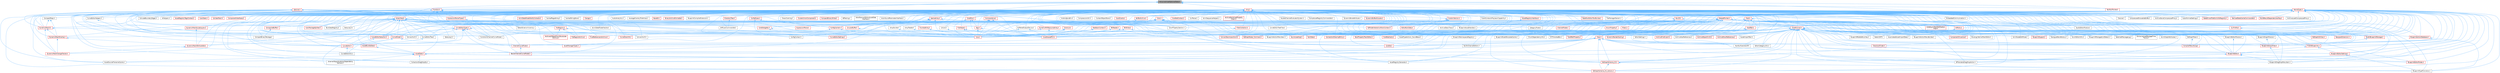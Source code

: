 digraph "IntrusiveUnsetOptionalState.h"
{
 // INTERACTIVE_SVG=YES
 // LATEX_PDF_SIZE
  bgcolor="transparent";
  edge [fontname=Helvetica,fontsize=10,labelfontname=Helvetica,labelfontsize=10];
  node [fontname=Helvetica,fontsize=10,shape=box,height=0.2,width=0.4];
  Node1 [id="Node000001",label="IntrusiveUnsetOptionalState.h",height=0.2,width=0.4,color="gray40", fillcolor="grey60", style="filled", fontcolor="black",tooltip=" "];
  Node1 -> Node2 [id="edge1_Node000001_Node000002",dir="back",color="steelblue1",style="solid",tooltip=" "];
  Node2 [id="Node000002",label="Array.h",height=0.2,width=0.4,color="red", fillcolor="#FFF0F0", style="filled",URL="$df/dd0/Array_8h.html",tooltip=" "];
  Node2 -> Node3 [id="edge2_Node000002_Node000003",dir="back",color="steelblue1",style="solid",tooltip=" "];
  Node3 [id="Node000003",label="ABTesting.h",height=0.2,width=0.4,color="grey40", fillcolor="white", style="filled",URL="$d6/dec/ABTesting_8h.html",tooltip=" "];
  Node2 -> Node4 [id="edge3_Node000002_Node000004",dir="back",color="steelblue1",style="solid",tooltip=" "];
  Node4 [id="Node000004",label="AIHelpers.h",height=0.2,width=0.4,color="grey40", fillcolor="white", style="filled",URL="$d1/d0d/AIHelpers_8h.html",tooltip=" "];
  Node2 -> Node5 [id="edge4_Node000002_Node000005",dir="back",color="steelblue1",style="solid",tooltip=" "];
  Node5 [id="Node000005",label="ActorElementEditorAssetData\lInterface.h",height=0.2,width=0.4,color="grey40", fillcolor="white", style="filled",URL="$d9/d7b/ActorElementEditorAssetDataInterface_8h.html",tooltip=" "];
  Node2 -> Node6 [id="edge5_Node000002_Node000006",dir="back",color="steelblue1",style="solid",tooltip=" "];
  Node6 [id="Node000006",label="ActorSoundParameterInterface.h",height=0.2,width=0.4,color="grey40", fillcolor="white", style="filled",URL="$de/d9f/ActorSoundParameterInterface_8h.html",tooltip=" "];
  Node2 -> Node7 [id="edge6_Node000002_Node000007",dir="back",color="steelblue1",style="solid",tooltip=" "];
  Node7 [id="Node000007",label="AndroidJavaEnv.h",height=0.2,width=0.4,color="grey40", fillcolor="white", style="filled",URL="$d6/d94/AndroidJavaEnv_8h.html",tooltip=" "];
  Node2 -> Node8 [id="edge7_Node000002_Node000008",dir="back",color="steelblue1",style="solid",tooltip=" "];
  Node8 [id="Node000008",label="AnimDataModelHasher.h",height=0.2,width=0.4,color="grey40", fillcolor="white", style="filled",URL="$d1/d21/AnimDataModelHasher_8h.html",tooltip=" "];
  Node2 -> Node9 [id="edge8_Node000002_Node000009",dir="back",color="steelblue1",style="solid",tooltip=" "];
  Node9 [id="Node000009",label="AnimDataModelNotifyCollector.h",height=0.2,width=0.4,color="red", fillcolor="#FFF0F0", style="filled",URL="$dc/d99/AnimDataModelNotifyCollector_8h.html",tooltip=" "];
  Node2 -> Node178 [id="edge9_Node000002_Node000178",dir="back",color="steelblue1",style="solid",tooltip=" "];
  Node178 [id="Node000178",label="AnimGraphAttributes.h",height=0.2,width=0.4,color="grey40", fillcolor="white", style="filled",URL="$d3/d40/AnimGraphAttributes_8h.html",tooltip=" "];
  Node2 -> Node179 [id="edge10_Node000002_Node000179",dir="back",color="steelblue1",style="solid",tooltip=" "];
  Node179 [id="Node000179",label="AnimNodeEditMode.h",height=0.2,width=0.4,color="grey40", fillcolor="white", style="filled",URL="$df/df6/AnimNodeEditMode_8h.html",tooltip=" "];
  Node2 -> Node180 [id="edge11_Node000002_Node000180",dir="back",color="steelblue1",style="solid",tooltip=" "];
  Node180 [id="Node000180",label="AnimSequenceHelpers.h",height=0.2,width=0.4,color="grey40", fillcolor="white", style="filled",URL="$dd/d12/AnimSequenceHelpers_8h.html",tooltip=" "];
  Node2 -> Node181 [id="edge12_Node000002_Node000181",dir="back",color="steelblue1",style="solid",tooltip=" "];
  Node181 [id="Node000181",label="App.h",height=0.2,width=0.4,color="red", fillcolor="#FFF0F0", style="filled",URL="$de/d8b/App_8h.html",tooltip=" "];
  Node181 -> Node183 [id="edge13_Node000181_Node000183",dir="back",color="steelblue1",style="solid",tooltip=" "];
  Node183 [id="Node000183",label="Core.h",height=0.2,width=0.4,color="red", fillcolor="#FFF0F0", style="filled",URL="$d6/dd7/Core_8h.html",tooltip=" "];
  Node181 -> Node189 [id="edge14_Node000181_Node000189",dir="back",color="steelblue1",style="solid",tooltip=" "];
  Node189 [id="Node000189",label="CoreSharedPCH.h",height=0.2,width=0.4,color="red", fillcolor="#FFF0F0", style="filled",URL="$d8/de5/CoreSharedPCH_8h.html",tooltip=" "];
  Node2 -> Node1000 [id="edge15_Node000002_Node001000",dir="back",color="steelblue1",style="solid",tooltip=" "];
  Node1000 [id="Node001000",label="ArchiveFindCulprit.h",height=0.2,width=0.4,color="red", fillcolor="#FFF0F0", style="filled",URL="$de/d30/ArchiveFindCulprit_8h.html",tooltip=" "];
  Node2 -> Node1001 [id="edge16_Node000002_Node001001",dir="back",color="steelblue1",style="solid",tooltip=" "];
  Node1001 [id="Node001001",label="ArchiveHasReferences.h",height=0.2,width=0.4,color="grey40", fillcolor="white", style="filled",URL="$d8/df1/ArchiveHasReferences_8h.html",tooltip=" "];
  Node2 -> Node1002 [id="edge17_Node000002_Node001002",dir="back",color="steelblue1",style="solid",tooltip=" "];
  Node1002 [id="Node001002",label="ArchiveLoadCompressedProxy.h",height=0.2,width=0.4,color="grey40", fillcolor="white", style="filled",URL="$d0/deb/ArchiveLoadCompressedProxy_8h.html",tooltip=" "];
  Node2 -> Node1003 [id="edge18_Node000002_Node001003",dir="back",color="steelblue1",style="solid",tooltip=" "];
  Node1003 [id="Node001003",label="ArchiveObjectCrc32.h",height=0.2,width=0.4,color="red", fillcolor="#FFF0F0", style="filled",URL="$d8/d12/ArchiveObjectCrc32_8h.html",tooltip=" "];
  Node2 -> Node1004 [id="edge19_Node000002_Node001004",dir="back",color="steelblue1",style="solid",tooltip=" "];
  Node1004 [id="Node001004",label="ArchiveSaveCompressedProxy.h",height=0.2,width=0.4,color="grey40", fillcolor="white", style="filled",URL="$d4/dee/ArchiveSaveCompressedProxy_8h.html",tooltip=" "];
  Node2 -> Node1005 [id="edge20_Node000002_Node001005",dir="back",color="steelblue1",style="solid",tooltip=" "];
  Node1005 [id="Node001005",label="ArchiveSerializedProperty\lChain.h",height=0.2,width=0.4,color="red", fillcolor="#FFF0F0", style="filled",URL="$d0/dd3/ArchiveSerializedPropertyChain_8h.html",tooltip=" "];
  Node2 -> Node1010 [id="edge21_Node000002_Node001010",dir="back",color="steelblue1",style="solid",tooltip=" "];
  Node1010 [id="Node001010",label="ArchiveShowReferences.h",height=0.2,width=0.4,color="red", fillcolor="#FFF0F0", style="filled",URL="$db/d28/ArchiveShowReferences_8h.html",tooltip=" "];
  Node2 -> Node1011 [id="edge22_Node000002_Node001011",dir="back",color="steelblue1",style="solid",tooltip=" "];
  Node1011 [id="Node001011",label="ArchiveStackTrace.h",height=0.2,width=0.4,color="grey40", fillcolor="white", style="filled",URL="$d9/d16/ArchiveStackTrace_8h.html",tooltip=" "];
  Node2 -> Node1012 [id="edge23_Node000002_Node001012",dir="back",color="steelblue1",style="solid",tooltip=" "];
  Node1012 [id="Node001012",label="ArchiveUObjectFromStructured\lArchive.h",height=0.2,width=0.4,color="red", fillcolor="#FFF0F0", style="filled",URL="$d2/d52/ArchiveUObjectFromStructuredArchive_8h.html",tooltip=" "];
  Node2 -> Node1013 [id="edge24_Node000002_Node001013",dir="back",color="steelblue1",style="solid",tooltip=" "];
  Node1013 [id="Node001013",label="ArrayBuilder.h",height=0.2,width=0.4,color="grey40", fillcolor="white", style="filled",URL="$d1/d4b/ArrayBuilder_8h.html",tooltip=" "];
  Node1013 -> Node183 [id="edge25_Node001013_Node000183",dir="back",color="steelblue1",style="solid",tooltip=" "];
  Node2 -> Node1014 [id="edge26_Node000002_Node001014",dir="back",color="steelblue1",style="solid",tooltip=" "];
  Node1014 [id="Node001014",label="ArrayReader.h",height=0.2,width=0.4,color="grey40", fillcolor="white", style="filled",URL="$d8/d40/ArrayReader_8h.html",tooltip=" "];
  Node1014 -> Node183 [id="edge27_Node001014_Node000183",dir="back",color="steelblue1",style="solid",tooltip=" "];
  Node2 -> Node1015 [id="edge28_Node000002_Node001015",dir="back",color="steelblue1",style="solid",tooltip=" "];
  Node1015 [id="Node001015",label="ArrayView.h",height=0.2,width=0.4,color="red", fillcolor="#FFF0F0", style="filled",URL="$d7/df4/ArrayView_8h.html",tooltip=" "];
  Node1015 -> Node8 [id="edge29_Node001015_Node000008",dir="back",color="steelblue1",style="solid",tooltip=" "];
  Node1015 -> Node1011 [id="edge30_Node001015_Node001011",dir="back",color="steelblue1",style="solid",tooltip=" "];
  Node1015 -> Node1019 [id="edge31_Node001015_Node001019",dir="back",color="steelblue1",style="solid",tooltip=" "];
  Node1019 [id="Node001019",label="AssetData.h",height=0.2,width=0.4,color="red", fillcolor="#FFF0F0", style="filled",URL="$d9/d19/AssetData_8h.html",tooltip=" "];
  Node1019 -> Node1039 [id="edge32_Node001019_Node001039",dir="back",color="steelblue1",style="solid",tooltip=" "];
  Node1039 [id="Node001039",label="AssetRegistryGenerator.h",height=0.2,width=0.4,color="grey40", fillcolor="white", style="filled",URL="$df/dd1/AssetRegistryGenerator_8h.html",tooltip=" "];
  Node1019 -> Node1041 [id="edge33_Node001019_Node001041",dir="back",color="steelblue1",style="solid",tooltip=" "];
  Node1041 [id="Node001041",label="AssetSourceFilenameCache.h",height=0.2,width=0.4,color="grey40", fillcolor="white", style="filled",URL="$dd/d16/AssetSourceFilenameCache_8h.html",tooltip=" "];
  Node1019 -> Node1057 [id="edge34_Node001019_Node001057",dir="back",color="steelblue1",style="solid",tooltip=" "];
  Node1057 [id="Node001057",label="CollectionDragDropOp.h",height=0.2,width=0.4,color="grey40", fillcolor="white", style="filled",URL="$d6/d23/CollectionDragDropOp_8h.html",tooltip=" "];
  Node1019 -> Node1195 [id="edge35_Node001019_Node001195",dir="back",color="steelblue1",style="solid",tooltip=" "];
  Node1195 [id="Node001195",label="EdGraphSchema_K2.h",height=0.2,width=0.4,color="red", fillcolor="#FFF0F0", style="filled",URL="$d0/dcf/EdGraphSchema__K2_8h.html",tooltip=" "];
  Node1195 -> Node1199 [id="edge36_Node001195_Node001199",dir="back",color="steelblue1",style="solid",tooltip=" "];
  Node1199 [id="Node001199",label="BlueprintTypePromotion.h",height=0.2,width=0.4,color="grey40", fillcolor="white", style="filled",URL="$d2/d23/BlueprintTypePromotion_8h.html",tooltip=" "];
  Node1195 -> Node1200 [id="edge37_Node001195_Node001200",dir="back",color="steelblue1",style="solid",tooltip=" "];
  Node1200 [id="Node001200",label="EdGraphSchema_K2_Actions.h",height=0.2,width=0.4,color="red", fillcolor="#FFF0F0", style="filled",URL="$d8/d9c/EdGraphSchema__K2__Actions_8h.html",tooltip=" "];
  Node1019 -> Node1359 [id="edge38_Node001019_Node001359",dir="back",color="steelblue1",style="solid",tooltip=" "];
  Node1359 [id="Node001359",label="ExternalObjectAndActorDependency\lGatherer.h",height=0.2,width=0.4,color="grey40", fillcolor="white", style="filled",URL="$d3/d4e/ExternalObjectAndActorDependencyGatherer_8h.html",tooltip=" "];
  Node1015 -> Node1521 [id="edge39_Node001015_Node001521",dir="back",color="steelblue1",style="solid",tooltip=" "];
  Node1521 [id="Node001521",label="AsyncLoading2.h",height=0.2,width=0.4,color="red", fillcolor="#FFF0F0", style="filled",URL="$dd/db7/AsyncLoading2_8h.html",tooltip=" "];
  Node1015 -> Node1551 [id="edge40_Node001015_Node001551",dir="back",color="steelblue1",style="solid",tooltip=" "];
  Node1551 [id="Node001551",label="BezierChannelCurveModel.h",height=0.2,width=0.4,color="red", fillcolor="#FFF0F0", style="filled",URL="$d3/d63/BezierChannelCurveModel_8h.html",tooltip=" "];
  Node1015 -> Node1555 [id="edge41_Node001015_Node001555",dir="back",color="steelblue1",style="solid",tooltip=" "];
  Node1555 [id="Node001555",label="BlueprintAssetHandler.h",height=0.2,width=0.4,color="grey40", fillcolor="white", style="filled",URL="$d0/d84/BlueprintAssetHandler_8h.html",tooltip=" "];
  Node1015 -> Node1557 [id="edge42_Node001015_Node001557",dir="back",color="steelblue1",style="solid",tooltip=" "];
  Node1557 [id="Node001557",label="BoolPropertyTrackEditor.h",height=0.2,width=0.4,color="red", fillcolor="#FFF0F0", style="filled",URL="$db/d07/BoolPropertyTrackEditor_8h.html",tooltip=" "];
  Node1015 -> Node1559 [id="edge43_Node001015_Node001559",dir="back",color="steelblue1",style="solid",tooltip=" "];
  Node1559 [id="Node001559",label="BulkDataRegistry.h",height=0.2,width=0.4,color="grey40", fillcolor="white", style="filled",URL="$da/db4/BulkDataRegistry_8h.html",tooltip=" "];
  Node1015 -> Node1781 [id="edge44_Node001015_Node001781",dir="back",color="steelblue1",style="solid",tooltip=" "];
  Node1781 [id="Node001781",label="CategoryModel.h",height=0.2,width=0.4,color="grey40", fillcolor="white", style="filled",URL="$db/dfe/CategoryModel_8h.html",tooltip=" "];
  Node1015 -> Node3023 [id="edge45_Node001015_Node003023",dir="back",color="steelblue1",style="solid",tooltip=" "];
  Node3023 [id="Node003023",label="ChannelCurveModel.h",height=0.2,width=0.4,color="red", fillcolor="#FFF0F0", style="filled",URL="$de/dfa/ChannelCurveModel_8h.html",tooltip=" "];
  Node3023 -> Node1551 [id="edge46_Node003023_Node001551",dir="back",color="steelblue1",style="solid",tooltip=" "];
  Node1015 -> Node1782 [id="edge47_Node001015_Node001782",dir="back",color="steelblue1",style="solid",tooltip=" "];
  Node1782 [id="Node001782",label="ChannelModel.h",height=0.2,width=0.4,color="red", fillcolor="#FFF0F0", style="filled",URL="$de/d30/ChannelModel_8h.html",tooltip=" "];
  Node1015 -> Node4208 [id="edge48_Node001015_Node004208",dir="back",color="steelblue1",style="solid",tooltip=" "];
  Node4208 [id="Node004208",label="CompositeBuffer.h",height=0.2,width=0.4,color="red", fillcolor="#FFF0F0", style="filled",URL="$da/d4b/CompositeBuffer_8h.html",tooltip=" "];
  Node4208 -> Node1605 [id="edge49_Node004208_Node001605",dir="back",color="steelblue1",style="solid",tooltip=" "];
  Node1605 [id="Node001605",label="CompactBinaryPackage.h",height=0.2,width=0.4,color="grey40", fillcolor="white", style="filled",URL="$de/d7e/CompactBinaryPackage_8h.html",tooltip=" "];
  Node1015 -> Node3025 [id="edge50_Node001015_Node003025",dir="back",color="steelblue1",style="solid",tooltip=" "];
  Node3025 [id="Node003025",label="ConstraintChannelCurveModel.h",height=0.2,width=0.4,color="grey40", fillcolor="white", style="filled",URL="$d9/d5f/ConstraintChannelCurveModel_8h.html",tooltip=" "];
  Node1015 -> Node4213 [id="edge51_Node001015_Node004213",dir="back",color="steelblue1",style="solid",tooltip=" "];
  Node4213 [id="Node004213",label="ConvexHull2.h",height=0.2,width=0.4,color="grey40", fillcolor="white", style="filled",URL="$df/dc5/ConvexHull2_8h.html",tooltip=" "];
  Node1015 -> Node4214 [id="edge52_Node001015_Node004214",dir="back",color="steelblue1",style="solid",tooltip=" "];
  Node4214 [id="Node004214",label="ConvexHull3.h",height=0.2,width=0.4,color="grey40", fillcolor="white", style="filled",URL="$d2/d83/ConvexHull3_8h.html",tooltip=" "];
  Node1015 -> Node1564 [id="edge53_Node001015_Node001564",dir="back",color="steelblue1",style="solid",tooltip=" "];
  Node1564 [id="Node001564",label="CookPackageSplitter.h",height=0.2,width=0.4,color="red", fillcolor="#FFF0F0", style="filled",URL="$da/db3/CookPackageSplitter_8h.html",tooltip=" "];
  Node1015 -> Node183 [id="edge54_Node001015_Node000183",dir="back",color="steelblue1",style="solid",tooltip=" "];
  Node1015 -> Node1613 [id="edge55_Node001015_Node001613",dir="back",color="steelblue1",style="solid",tooltip=" "];
  Node1613 [id="Node001613",label="CoreDelegates.h",height=0.2,width=0.4,color="red", fillcolor="#FFF0F0", style="filled",URL="$d9/dc2/CoreDelegates_8h.html",tooltip=" "];
  Node1613 -> Node183 [id="edge56_Node001613_Node000183",dir="back",color="steelblue1",style="solid",tooltip=" "];
  Node1613 -> Node189 [id="edge57_Node001613_Node000189",dir="back",color="steelblue1",style="solid",tooltip=" "];
  Node1015 -> Node4215 [id="edge58_Node001015_Node004215",dir="back",color="steelblue1",style="solid",tooltip=" "];
  Node4215 [id="Node004215",label="CoreRedirects.h",height=0.2,width=0.4,color="red", fillcolor="#FFF0F0", style="filled",URL="$d1/d15/CoreRedirects_8h.html",tooltip=" "];
  Node1015 -> Node189 [id="edge59_Node001015_Node000189",dir="back",color="steelblue1",style="solid",tooltip=" "];
  Node1015 -> Node1645 [id="edge60_Node001015_Node001645",dir="back",color="steelblue1",style="solid",tooltip=" "];
  Node1645 [id="Node001645",label="CurveEditor.h",height=0.2,width=0.4,color="red", fillcolor="#FFF0F0", style="filled",URL="$d1/d27/CurveEditor_8h.html",tooltip=" "];
  Node1645 -> Node1655 [id="edge61_Node001645_Node001655",dir="back",color="steelblue1",style="solid",tooltip=" "];
  Node1655 [id="Node001655",label="CurveEditorUtils.h",height=0.2,width=0.4,color="grey40", fillcolor="white", style="filled",URL="$d3/d81/CurveEditorUtils_8h.html",tooltip=" "];
  Node1015 -> Node4216 [id="edge62_Node001015_Node004216",dir="back",color="steelblue1",style="solid",tooltip=" "];
  Node4216 [id="Node004216",label="CurveEditorSelection.h",height=0.2,width=0.4,color="red", fillcolor="#FFF0F0", style="filled",URL="$d3/def/CurveEditorSelection_8h.html",tooltip=" "];
  Node4216 -> Node1645 [id="edge63_Node004216_Node001645",dir="back",color="steelblue1",style="solid",tooltip=" "];
  Node1015 -> Node4218 [id="edge64_Node001015_Node004218",dir="back",color="steelblue1",style="solid",tooltip=" "];
  Node4218 [id="Node004218",label="CurveEditorTree.h",height=0.2,width=0.4,color="grey40", fillcolor="white", style="filled",URL="$dc/d32/CurveEditorTree_8h.html",tooltip=" "];
  Node4218 -> Node1645 [id="edge65_Node004218_Node001645",dir="back",color="steelblue1",style="solid",tooltip=" "];
  Node1015 -> Node4219 [id="edge66_Node001015_Node004219",dir="back",color="steelblue1",style="solid",tooltip=" "];
  Node4219 [id="Node004219",label="CurveEditorTreeFilter.h",height=0.2,width=0.4,color="grey40", fillcolor="white", style="filled",URL="$d6/dcd/CurveEditorTreeFilter_8h.html",tooltip=" "];
  Node1015 -> Node3026 [id="edge67_Node001015_Node003026",dir="back",color="steelblue1",style="solid",tooltip=" "];
  Node3026 [id="Node003026",label="CurveModel.h",height=0.2,width=0.4,color="red", fillcolor="#FFF0F0", style="filled",URL="$de/d1c/CurveModel_8h.html",tooltip=" "];
  Node3026 -> Node3023 [id="edge68_Node003026_Node003023",dir="back",color="steelblue1",style="solid",tooltip=" "];
  Node3026 -> Node1645 [id="edge69_Node003026_Node001645",dir="back",color="steelblue1",style="solid",tooltip=" "];
  Node3026 -> Node1655 [id="edge70_Node003026_Node001655",dir="back",color="steelblue1",style="solid",tooltip=" "];
  Node1015 -> Node4220 [id="edge71_Node001015_Node004220",dir="back",color="steelblue1",style="solid",tooltip=" "];
  Node4220 [id="Node004220",label="Delaunay2.h",height=0.2,width=0.4,color="grey40", fillcolor="white", style="filled",URL="$d2/d4c/Delaunay2_8h.html",tooltip=" "];
  Node1015 -> Node4221 [id="edge72_Node001015_Node004221",dir="back",color="steelblue1",style="solid",tooltip=" "];
  Node4221 [id="Node004221",label="Delaunay3.h",height=0.2,width=0.4,color="grey40", fillcolor="white", style="filled",URL="$d1/d5b/Delaunay3_8h.html",tooltip=" "];
  Node1015 -> Node4222 [id="edge73_Node001015_Node004222",dir="back",color="steelblue1",style="solid",tooltip=" "];
  Node4222 [id="Node004222",label="DetectExteriorVisibility.h",height=0.2,width=0.4,color="grey40", fillcolor="white", style="filled",URL="$da/d70/DetectExteriorVisibility_8h.html",tooltip=" "];
  Node1015 -> Node4223 [id="edge74_Node001015_Node004223",dir="back",color="steelblue1",style="solid",tooltip=" "];
  Node4223 [id="Node004223",label="DynamicMesh3.h",height=0.2,width=0.4,color="red", fillcolor="#FFF0F0", style="filled",URL="$d5/d34/DynamicMesh3_8h.html",tooltip=" "];
  Node4223 -> Node4226 [id="edge75_Node004223_Node004226",dir="back",color="steelblue1",style="solid",tooltip=" "];
  Node4226 [id="Node004226",label="ConvexDecomposition3.h",height=0.2,width=0.4,color="red", fillcolor="#FFF0F0", style="filled",URL="$d4/d2b/ConvexDecomposition3_8h.html",tooltip=" "];
  Node4223 -> Node4232 [id="edge76_Node004223_Node004232",dir="back",color="steelblue1",style="solid",tooltip=" "];
  Node4232 [id="Node004232",label="DynamicMeshChangeTracker.h",height=0.2,width=0.4,color="red", fillcolor="#FFF0F0", style="filled",URL="$dd/df0/DynamicMeshChangeTracker_8h.html",tooltip=" "];
  Node4223 -> Node4284 [id="edge77_Node004223_Node004284",dir="back",color="steelblue1",style="solid",tooltip=" "];
  Node4284 [id="Node004284",label="DynamicMeshOverlay.h",height=0.2,width=0.4,color="red", fillcolor="#FFF0F0", style="filled",URL="$de/d26/DynamicMeshOverlay_8h.html",tooltip=" "];
  Node4284 -> Node4231 [id="edge78_Node004284_Node004231",dir="back",color="steelblue1",style="solid",tooltip=" "];
  Node4231 [id="Node004231",label="DynamicMeshAttributeSet.h",height=0.2,width=0.4,color="red", fillcolor="#FFF0F0", style="filled",URL="$d1/d88/DynamicMeshAttributeSet_8h.html",tooltip=" "];
  Node4231 -> Node4232 [id="edge79_Node004231_Node004232",dir="back",color="steelblue1",style="solid",tooltip=" "];
  Node4284 -> Node4232 [id="edge80_Node004284_Node004232",dir="back",color="steelblue1",style="solid",tooltip=" "];
  Node1015 -> Node4231 [id="edge81_Node001015_Node004231",dir="back",color="steelblue1",style="solid",tooltip=" "];
  Node1015 -> Node4284 [id="edge82_Node001015_Node004284",dir="back",color="steelblue1",style="solid",tooltip=" "];
  Node1015 -> Node4278 [id="edge83_Node001015_Node004278",dir="back",color="steelblue1",style="solid",tooltip=" "];
  Node4278 [id="Node004278",label="DynamicMeshSculptLayers.h",height=0.2,width=0.4,color="red", fillcolor="#FFF0F0", style="filled",URL="$da/df3/DynamicMeshSculptLayers_8h.html",tooltip=" "];
  Node4278 -> Node4231 [id="edge84_Node004278_Node004231",dir="back",color="steelblue1",style="solid",tooltip=" "];
  Node1015 -> Node1200 [id="edge85_Node001015_Node001200",dir="back",color="steelblue1",style="solid",tooltip=" "];
  Node1015 -> Node4359 [id="edge86_Node001015_Node004359",dir="back",color="steelblue1",style="solid",tooltip=" "];
  Node4359 [id="Node004359",label="FileHelper.h",height=0.2,width=0.4,color="red", fillcolor="#FFF0F0", style="filled",URL="$d8/dfe/FileHelper_8h.html",tooltip=" "];
  Node4359 -> Node183 [id="edge87_Node004359_Node000183",dir="back",color="steelblue1",style="solid",tooltip=" "];
  Node4359 -> Node189 [id="edge88_Node004359_Node000189",dir="back",color="steelblue1",style="solid",tooltip=" "];
  Node1015 -> Node4362 [id="edge89_Node001015_Node004362",dir="back",color="steelblue1",style="solid",tooltip=" "];
  Node4362 [id="Node004362",label="FileRegions.h",height=0.2,width=0.4,color="red", fillcolor="#FFF0F0", style="filled",URL="$d0/d11/FileRegions_8h.html",tooltip=" "];
  Node4362 -> Node1012 [id="edge90_Node004362_Node001012",dir="back",color="steelblue1",style="solid",tooltip=" "];
  Node4362 -> Node2502 [id="edge91_Node004362_Node002502",dir="back",color="steelblue1",style="solid",tooltip=" "];
  Node2502 [id="Node002502",label="BulkData.h",height=0.2,width=0.4,color="red", fillcolor="#FFF0F0", style="filled",URL="$d4/d8e/BulkData_8h.html",tooltip=" "];
  Node4362 -> Node4363 [id="edge92_Node004362_Node004363",dir="back",color="steelblue1",style="solid",tooltip=" "];
  Node4363 [id="Node004363",label="FileRegionArchive.h",height=0.2,width=0.4,color="red", fillcolor="#FFF0F0", style="filled",URL="$d1/dfe/FileRegionArchive_8h.html",tooltip=" "];
  Node1015 -> Node6842 [id="edge93_Node001015_Node006842",dir="back",color="steelblue1",style="solid",tooltip=" "];
  Node6842 [id="Node006842",label="FindReferencersArchive.h",height=0.2,width=0.4,color="red", fillcolor="#FFF0F0", style="filled",URL="$d5/d8f/FindReferencersArchive_8h.html",tooltip=" "];
  Node2 -> Node4560 [id="edge94_Node000002_Node004560",dir="back",color="steelblue1",style="solid",tooltip=" "];
  Node4560 [id="Node004560",label="AssetBundleData.h",height=0.2,width=0.4,color="red", fillcolor="#FFF0F0", style="filled",URL="$df/d47/AssetBundleData_8h.html",tooltip=" "];
  Node4560 -> Node1019 [id="edge95_Node004560_Node001019",dir="back",color="steelblue1",style="solid",tooltip=" "];
  Node2 -> Node1019 [id="edge96_Node000002_Node001019",dir="back",color="steelblue1",style="solid",tooltip=" "];
  Node2 -> Node4537 [id="edge97_Node000002_Node004537",dir="back",color="steelblue1",style="solid",tooltip=" "];
  Node4537 [id="Node004537",label="AssetImportTask.h",height=0.2,width=0.4,color="grey40", fillcolor="white", style="filled",URL="$d7/d65/AssetImportTask_8h.html",tooltip=" "];
  Node2 -> Node4578 [id="edge98_Node000002_Node004578",dir="back",color="steelblue1",style="solid",tooltip=" "];
  Node4578 [id="Node004578",label="AssetManagerTypes.h",height=0.2,width=0.4,color="red", fillcolor="#FFF0F0", style="filled",URL="$d6/d98/AssetManagerTypes_8h.html",tooltip=" "];
  Node2 -> Node1039 [id="edge99_Node000002_Node001039",dir="back",color="steelblue1",style="solid",tooltip=" "];
  Node2 -> Node6420 [id="edge100_Node000002_Node006420",dir="back",color="steelblue1",style="solid",tooltip=" "];
  Node6420 [id="Node006420",label="AssetRegistryInterface.h",height=0.2,width=0.4,color="red", fillcolor="#FFF0F0", style="filled",URL="$d5/d26/AssetRegistryInterface_8h.html",tooltip=" "];
  Node6420 -> Node1039 [id="edge101_Node006420_Node001039",dir="back",color="steelblue1",style="solid",tooltip=" "];
  Node2 -> Node4366 [id="edge102_Node000002_Node004366",dir="back",color="steelblue1",style="solid",tooltip=" "];
  Node4366 [id="Node004366",label="AssetRegistryTagsContext.h",height=0.2,width=0.4,color="red", fillcolor="#FFF0F0", style="filled",URL="$d1/d74/AssetRegistryTagsContext_8h.html",tooltip=" "];
  Node2 -> Node1041 [id="edge103_Node000002_Node001041",dir="back",color="steelblue1",style="solid",tooltip=" "];
  Node2 -> Node6593 [id="edge104_Node000002_Node006593",dir="back",color="steelblue1",style="solid",tooltip=" "];
  Node6593 [id="Node006593",label="AssetTypeActions_SoundBase.h",height=0.2,width=0.4,color="grey40", fillcolor="white", style="filled",URL="$db/d4e/AssetTypeActions__SoundBase_8h.html",tooltip=" "];
  Node2 -> Node1521 [id="edge105_Node000002_Node001521",dir="back",color="steelblue1",style="solid",tooltip=" "];
  Node2 -> Node6819 [id="edge106_Node000002_Node006819",dir="back",color="steelblue1",style="solid",tooltip=" "];
  Node6819 [id="Node006819",label="AudioAnalytics.h",height=0.2,width=0.4,color="grey40", fillcolor="white", style="filled",URL="$dc/d3f/AudioAnalytics_8h.html",tooltip=" "];
  Node2 -> Node861 [id="edge107_Node000002_Node000861",dir="back",color="steelblue1",style="solid",tooltip=" "];
  Node861 [id="Node000861",label="AudioEditorModule.h",height=0.2,width=0.4,color="grey40", fillcolor="white", style="filled",URL="$d4/d28/AudioEditorModule_8h.html",tooltip=" "];
  Node2 -> Node6421 [id="edge108_Node000002_Node006421",dir="back",color="steelblue1",style="solid",tooltip=" "];
  Node6421 [id="Node006421",label="AudioFormatSettings.h",height=0.2,width=0.4,color="grey40", fillcolor="white", style="filled",URL="$d7/d79/AudioFormatSettings_8h.html",tooltip=" "];
  Node2 -> Node4540 [id="edge109_Node000002_Node004540",dir="back",color="steelblue1",style="solid",tooltip=" "];
  Node4540 [id="Node004540",label="AutomatedAssetImportData.h",height=0.2,width=0.4,color="grey40", fillcolor="white", style="filled",URL="$dd/d4f/AutomatedAssetImportData_8h.html",tooltip=" "];
  Node2 -> Node8392 [id="edge110_Node000002_Node008392",dir="back",color="steelblue1",style="solid",tooltip=" "];
  Node8392 [id="Node008392",label="AverageOverlayToVertices.h",height=0.2,width=0.4,color="grey40", fillcolor="white", style="filled",URL="$d8/d66/AverageOverlayToVertices_8h.html",tooltip=" "];
  Node2 -> Node863 [id="edge111_Node000002_Node000863",dir="back",color="steelblue1",style="solid",tooltip=" "];
  Node863 [id="Node000863",label="BPVariableDragDropAction.h",height=0.2,width=0.4,color="grey40", fillcolor="white", style="filled",URL="$dd/d23/BPVariableDragDropAction_8h.html",tooltip=" "];
  Node2 -> Node8393 [id="edge112_Node000002_Node008393",dir="back",color="steelblue1",style="solid",tooltip=" "];
  Node8393 [id="Node008393",label="Base64.h",height=0.2,width=0.4,color="red", fillcolor="#FFF0F0", style="filled",URL="$d1/dbd/Base64_8h.html",tooltip=" "];
  Node2 -> Node1551 [id="edge113_Node000002_Node001551",dir="back",color="steelblue1",style="solid",tooltip=" "];
  Node2 -> Node8394 [id="edge114_Node000002_Node008394",dir="back",color="steelblue1",style="solid",tooltip=" "];
  Node8394 [id="Node008394",label="BinaryArchiveFormatter.h",height=0.2,width=0.4,color="red", fillcolor="#FFF0F0", style="filled",URL="$d2/d01/BinaryArchiveFormatter_8h.html",tooltip=" "];
  Node2 -> Node1791 [id="edge115_Node000002_Node001791",dir="back",color="steelblue1",style="solid",tooltip=" "];
  Node1791 [id="Node001791",label="BindingLifetimeTrackEditor.h",height=0.2,width=0.4,color="grey40", fillcolor="white", style="filled",URL="$db/d3c/BindingLifetimeTrackEditor_8h.html",tooltip=" "];
  Node2 -> Node8497 [id="edge116_Node000002_Node008497",dir="back",color="steelblue1",style="solid",tooltip=" "];
  Node8497 [id="Node008497",label="BitReader.h",height=0.2,width=0.4,color="red", fillcolor="#FFF0F0", style="filled",URL="$dd/d8b/BitReader_8h.html",tooltip=" "];
  Node8497 -> Node183 [id="edge117_Node008497_Node000183",dir="back",color="steelblue1",style="solid",tooltip=" "];
  Node8497 -> Node5158 [id="edge118_Node008497_Node005158",dir="back",color="steelblue1",style="solid",tooltip=" "];
  Node5158 [id="Node005158",label="CoreNet.h",height=0.2,width=0.4,color="red", fillcolor="#FFF0F0", style="filled",URL="$da/d1a/CoreNet_8h.html",tooltip=" "];
  Node8497 -> Node189 [id="edge119_Node008497_Node000189",dir="back",color="steelblue1",style="solid",tooltip=" "];
  Node2 -> Node8499 [id="edge120_Node000002_Node008499",dir="back",color="steelblue1",style="solid",tooltip=" "];
  Node8499 [id="Node008499",label="BitWriter.h",height=0.2,width=0.4,color="red", fillcolor="#FFF0F0", style="filled",URL="$d5/d10/BitWriter_8h.html",tooltip=" "];
  Node8499 -> Node183 [id="edge121_Node008499_Node000183",dir="back",color="steelblue1",style="solid",tooltip=" "];
  Node8499 -> Node5158 [id="edge122_Node008499_Node005158",dir="back",color="steelblue1",style="solid",tooltip=" "];
  Node8499 -> Node189 [id="edge123_Node008499_Node000189",dir="back",color="steelblue1",style="solid",tooltip=" "];
  Node2 -> Node4442 [id="edge124_Node000002_Node004442",dir="back",color="steelblue1",style="solid",tooltip=" "];
  Node4442 [id="Node004442",label="BlueprintActionDatabase.h",height=0.2,width=0.4,color="red", fillcolor="#FFF0F0", style="filled",URL="$d4/dae/BlueprintActionDatabase_8h.html",tooltip=" "];
  Node4442 -> Node1199 [id="edge125_Node004442_Node001199",dir="back",color="steelblue1",style="solid",tooltip=" "];
  Node2 -> Node2854 [id="edge126_Node000002_Node002854",dir="back",color="steelblue1",style="solid",tooltip=" "];
  Node2854 [id="Node002854",label="BlueprintActionFilter.h",height=0.2,width=0.4,color="red", fillcolor="#FFF0F0", style="filled",URL="$d5/d2a/BlueprintActionFilter_8h.html",tooltip=" "];
  Node2854 -> Node864 [id="edge127_Node002854_Node000864",dir="back",color="steelblue1",style="solid",tooltip=" "];
  Node864 [id="Node000864",label="BlueprintDragDropMenuItem.h",height=0.2,width=0.4,color="grey40", fillcolor="white", style="filled",URL="$dc/deb/BlueprintDragDropMenuItem_8h.html",tooltip=" "];
  Node2 -> Node1062 [id="edge128_Node000002_Node001062",dir="back",color="steelblue1",style="solid",tooltip=" "];
  Node1062 [id="Node001062",label="BlueprintActionMenuBuilder.h",height=0.2,width=0.4,color="grey40", fillcolor="white", style="filled",URL="$dd/dea/BlueprintActionMenuBuilder_8h.html",tooltip=" "];
  Node2 -> Node1063 [id="edge129_Node000002_Node001063",dir="back",color="steelblue1",style="solid",tooltip=" "];
  Node1063 [id="Node001063",label="BlueprintActionMenuItem.h",height=0.2,width=0.4,color="grey40", fillcolor="white", style="filled",URL="$d8/dca/BlueprintActionMenuItem_8h.html",tooltip=" "];
  Node2 -> Node1555 [id="edge130_Node000002_Node001555",dir="back",color="steelblue1",style="solid",tooltip=" "];
  Node2 -> Node4542 [id="edge131_Node000002_Node004542",dir="back",color="steelblue1",style="solid",tooltip=" "];
  Node4542 [id="Node004542",label="BlueprintCompilerExtension.h",height=0.2,width=0.4,color="grey40", fillcolor="white", style="filled",URL="$d3/dc0/BlueprintCompilerExtension_8h.html",tooltip=" "];
  Node2 -> Node864 [id="edge132_Node000002_Node000864",dir="back",color="steelblue1",style="solid",tooltip=" "];
  Node2 -> Node862 [id="edge133_Node000002_Node000862",dir="back",color="steelblue1",style="solid",tooltip=" "];
  Node862 [id="Node000862",label="BlueprintEditor.h",height=0.2,width=0.4,color="red", fillcolor="#FFF0F0", style="filled",URL="$df/d7d/BlueprintEditor_8h.html",tooltip=" "];
  Node862 -> Node863 [id="edge134_Node000862_Node000863",dir="back",color="steelblue1",style="solid",tooltip=" "];
  Node862 -> Node864 [id="edge135_Node000862_Node000864",dir="back",color="steelblue1",style="solid",tooltip=" "];
  Node862 -> Node865 [id="edge136_Node000862_Node000865",dir="back",color="steelblue1",style="solid",tooltip=" "];
  Node865 [id="Node000865",label="BlueprintEditorModes.h",height=0.2,width=0.4,color="red", fillcolor="#FFF0F0", style="filled",URL="$d9/d70/BlueprintEditorModes_8h.html",tooltip=" "];
  Node2 -> Node865 [id="edge137_Node000002_Node000865",dir="back",color="steelblue1",style="solid",tooltip=" "];
  Node2 -> Node874 [id="edge138_Node000002_Node000874",dir="back",color="steelblue1",style="solid",tooltip=" "];
  Node874 [id="Node000874",label="BlueprintEditorModule.h",height=0.2,width=0.4,color="grey40", fillcolor="white", style="filled",URL="$df/d39/BlueprintEditorModule_8h.html",tooltip=" "];
  Node874 -> Node862 [id="edge139_Node000874_Node000862",dir="back",color="steelblue1",style="solid",tooltip=" "];
  Node2 -> Node1337 [id="edge140_Node000002_Node001337",dir="back",color="steelblue1",style="solid",tooltip=" "];
  Node1337 [id="Node001337",label="BlueprintEditorSettings.h",height=0.2,width=0.4,color="red", fillcolor="#FFF0F0", style="filled",URL="$d4/dbc/BlueprintEditorSettings_8h.html",tooltip=" "];
  Node1337 -> Node1199 [id="edge141_Node001337_Node001199",dir="back",color="steelblue1",style="solid",tooltip=" "];
  Node2 -> Node6618 [id="edge142_Node000002_Node006618",dir="back",color="steelblue1",style="solid",tooltip=" "];
  Node6618 [id="Node006618",label="BlueprintGraphModule.h",height=0.2,width=0.4,color="grey40", fillcolor="white", style="filled",URL="$d8/d11/BlueprintGraphModule_8h.html",tooltip=" "];
  Node6618 -> Node2854 [id="edge143_Node006618_Node002854",dir="back",color="steelblue1",style="solid",tooltip=" "];
  Node2 -> Node5983 [id="edge144_Node000002_Node005983",dir="back",color="steelblue1",style="solid",tooltip=" "];
  Node5983 [id="Node005983",label="BlueprintManagedListDetails.h",height=0.2,width=0.4,color="grey40", fillcolor="white", style="filled",URL="$da/d22/BlueprintManagedListDetails_8h.html",tooltip=" "];
  Node2 -> Node4543 [id="edge145_Node000002_Node004543",dir="back",color="steelblue1",style="solid",tooltip=" "];
  Node4543 [id="Node004543",label="BlueprintNamespaceRegistry.h",height=0.2,width=0.4,color="grey40", fillcolor="white", style="filled",URL="$dc/dc7/BlueprintNamespaceRegistry_8h.html",tooltip=" "];
  Node2 -> Node2858 [id="edge146_Node000002_Node002858",dir="back",color="steelblue1",style="solid",tooltip=" "];
  Node2858 [id="Node002858",label="BlueprintNodeTemplateCache.h",height=0.2,width=0.4,color="grey40", fillcolor="white", style="filled",URL="$d7/d87/BlueprintNodeTemplateCache_8h.html",tooltip=" "];
  Node2 -> Node1065 [id="edge147_Node000002_Node001065",dir="back",color="steelblue1",style="solid",tooltip=" "];
  Node1065 [id="Node001065",label="BlueprintPaletteFavorites.h",height=0.2,width=0.4,color="grey40", fillcolor="white", style="filled",URL="$dd/d5a/BlueprintPaletteFavorites_8h.html",tooltip=" "];
  Node2 -> Node4544 [id="edge148_Node000002_Node004544",dir="back",color="steelblue1",style="solid",tooltip=" "];
  Node4544 [id="Node004544",label="BlueprintSupport.h",height=0.2,width=0.4,color="red", fillcolor="#FFF0F0", style="filled",URL="$d1/d6c/BlueprintSupport_8h.html",tooltip=" "];
  Node2 -> Node1199 [id="edge149_Node000002_Node001199",dir="back",color="steelblue1",style="solid",tooltip=" "];
  Node2 -> Node1557 [id="edge150_Node000002_Node001557",dir="back",color="steelblue1",style="solid",tooltip=" "];
  Node2 -> Node6432 [id="edge151_Node000002_Node006432",dir="back",color="steelblue1",style="solid",tooltip=" "];
  Node6432 [id="Node006432",label="Box2D.h",height=0.2,width=0.4,color="red", fillcolor="#FFF0F0", style="filled",URL="$d3/d1c/Box2D_8h.html",tooltip=" "];
  Node6432 -> Node4557 [id="edge152_Node006432_Node004557",dir="back",color="steelblue1",style="solid",tooltip=" "];
  Node4557 [id="Node004557",label="Class.h",height=0.2,width=0.4,color="red", fillcolor="#FFF0F0", style="filled",URL="$d4/d05/Class_8h.html",tooltip=" "];
  Node4557 -> Node4560 [id="edge153_Node004557_Node004560",dir="back",color="steelblue1",style="solid",tooltip=" "];
  Node4557 -> Node1019 [id="edge154_Node004557_Node001019",dir="back",color="steelblue1",style="solid",tooltip=" "];
  Node4557 -> Node4578 [id="edge155_Node004557_Node004578",dir="back",color="steelblue1",style="solid",tooltip=" "];
  Node4557 -> Node863 [id="edge156_Node004557_Node000863",dir="back",color="steelblue1",style="solid",tooltip=" "];
  Node4557 -> Node2854 [id="edge157_Node004557_Node002854",dir="back",color="steelblue1",style="solid",tooltip=" "];
  Node4557 -> Node1337 [id="edge158_Node004557_Node001337",dir="back",color="steelblue1",style="solid",tooltip=" "];
  Node4557 -> Node3730 [id="edge159_Node004557_Node003730",dir="back",color="steelblue1",style="solid",tooltip=" "];
  Node3730 [id="Node003730",label="BuiltInChannelEditors.h",height=0.2,width=0.4,color="grey40", fillcolor="white", style="filled",URL="$df/daf/BuiltInChannelEditors_8h.html",tooltip=" "];
  Node4557 -> Node4764 [id="edge160_Node004557_Node004764",dir="back",color="steelblue1",style="solid",tooltip=" "];
  Node4764 [id="Node004764",label="ClassIconFinder.h",height=0.2,width=0.4,color="red", fillcolor="#FFF0F0", style="filled",URL="$dc/d62/ClassIconFinder_8h.html",tooltip=" "];
  Node4557 -> Node5158 [id="edge161_Node004557_Node005158",dir="back",color="steelblue1",style="solid",tooltip=" "];
  Node4557 -> Node1195 [id="edge162_Node004557_Node001195",dir="back",color="steelblue1",style="solid",tooltip=" "];
  Node4557 -> Node1200 [id="edge163_Node004557_Node001200",dir="back",color="steelblue1",style="solid",tooltip=" "];
  Node4557 -> Node5181 [id="edge164_Node004557_Node005181",dir="back",color="steelblue1",style="solid",tooltip=" "];
  Node5181 [id="Node005181",label="EditorCategoryUtils.h",height=0.2,width=0.4,color="grey40", fillcolor="white", style="filled",URL="$d9/d6e/EditorCategoryUtils_8h.html",tooltip=" "];
  Node4557 -> Node5524 [id="edge165_Node004557_Node005524",dir="back",color="steelblue1",style="solid",tooltip=" "];
  Node5524 [id="Node005524",label="NonNullSubclassOf.h",height=0.2,width=0.4,color="grey40", fillcolor="white", style="filled",URL="$d1/d47/NonNullSubclassOf_8h.html",tooltip=" "];
  Node6432 -> Node183 [id="edge166_Node006432_Node000183",dir="back",color="steelblue1",style="solid",tooltip=" "];
  Node6432 -> Node6521 [id="edge167_Node006432_Node006521",dir="back",color="steelblue1",style="solid",tooltip=" "];
  Node6521 [id="Node006521",label="CoreMinimal.h",height=0.2,width=0.4,color="red", fillcolor="#FFF0F0", style="filled",URL="$d7/d67/CoreMinimal_8h.html",tooltip=" "];
  Node6521 -> Node178 [id="edge168_Node006521_Node000178",dir="back",color="steelblue1",style="solid",tooltip=" "];
  Node6521 -> Node179 [id="edge169_Node006521_Node000179",dir="back",color="steelblue1",style="solid",tooltip=" "];
  Node6521 -> Node1000 [id="edge170_Node006521_Node001000",dir="back",color="steelblue1",style="solid",tooltip=" "];
  Node6521 -> Node1001 [id="edge171_Node006521_Node001001",dir="back",color="steelblue1",style="solid",tooltip=" "];
  Node6521 -> Node1003 [id="edge172_Node006521_Node001003",dir="back",color="steelblue1",style="solid",tooltip=" "];
  Node6521 -> Node1010 [id="edge173_Node006521_Node001010",dir="back",color="steelblue1",style="solid",tooltip=" "];
  Node6521 -> Node4537 [id="edge174_Node006521_Node004537",dir="back",color="steelblue1",style="solid",tooltip=" "];
  Node6521 -> Node1041 [id="edge175_Node006521_Node001041",dir="back",color="steelblue1",style="solid",tooltip=" "];
  Node6521 -> Node6593 [id="edge176_Node006521_Node006593",dir="back",color="steelblue1",style="solid",tooltip=" "];
  Node6521 -> Node1521 [id="edge177_Node006521_Node001521",dir="back",color="steelblue1",style="solid",tooltip=" "];
  Node6521 -> Node4540 [id="edge178_Node006521_Node004540",dir="back",color="steelblue1",style="solid",tooltip=" "];
  Node6521 -> Node863 [id="edge179_Node006521_Node000863",dir="back",color="steelblue1",style="solid",tooltip=" "];
  Node6521 -> Node1791 [id="edge180_Node006521_Node001791",dir="back",color="steelblue1",style="solid",tooltip=" "];
  Node6521 -> Node4442 [id="edge181_Node006521_Node004442",dir="back",color="steelblue1",style="solid",tooltip=" "];
  Node6521 -> Node2854 [id="edge182_Node006521_Node002854",dir="back",color="steelblue1",style="solid",tooltip=" "];
  Node6521 -> Node1062 [id="edge183_Node006521_Node001062",dir="back",color="steelblue1",style="solid",tooltip=" "];
  Node6521 -> Node1063 [id="edge184_Node006521_Node001063",dir="back",color="steelblue1",style="solid",tooltip=" "];
  Node6521 -> Node864 [id="edge185_Node006521_Node000864",dir="back",color="steelblue1",style="solid",tooltip=" "];
  Node6521 -> Node862 [id="edge186_Node006521_Node000862",dir="back",color="steelblue1",style="solid",tooltip=" "];
  Node6521 -> Node865 [id="edge187_Node006521_Node000865",dir="back",color="steelblue1",style="solid",tooltip=" "];
  Node6521 -> Node874 [id="edge188_Node006521_Node000874",dir="back",color="steelblue1",style="solid",tooltip=" "];
  Node6521 -> Node1337 [id="edge189_Node006521_Node001337",dir="back",color="steelblue1",style="solid",tooltip=" "];
  Node6521 -> Node6618 [id="edge190_Node006521_Node006618",dir="back",color="steelblue1",style="solid",tooltip=" "];
  Node6521 -> Node5983 [id="edge191_Node006521_Node005983",dir="back",color="steelblue1",style="solid",tooltip=" "];
  Node6521 -> Node4543 [id="edge192_Node006521_Node004543",dir="back",color="steelblue1",style="solid",tooltip=" "];
  Node6521 -> Node2858 [id="edge193_Node006521_Node002858",dir="back",color="steelblue1",style="solid",tooltip=" "];
  Node6521 -> Node1065 [id="edge194_Node006521_Node001065",dir="back",color="steelblue1",style="solid",tooltip=" "];
  Node6521 -> Node4544 [id="edge195_Node006521_Node004544",dir="back",color="steelblue1",style="solid",tooltip=" "];
  Node6521 -> Node1199 [id="edge196_Node006521_Node001199",dir="back",color="steelblue1",style="solid",tooltip=" "];
  Node6521 -> Node1557 [id="edge197_Node006521_Node001557",dir="back",color="steelblue1",style="solid",tooltip=" "];
  Node6521 -> Node2502 [id="edge198_Node006521_Node002502",dir="back",color="steelblue1",style="solid",tooltip=" "];
  Node6521 -> Node4556 [id="edge199_Node006521_Node004556",dir="back",color="steelblue1",style="solid",tooltip=" "];
  Node4556 [id="Node004556",label="ChunkDependencyInfo.h",height=0.2,width=0.4,color="grey40", fillcolor="white", style="filled",URL="$da/da2/ChunkDependencyInfo_8h.html",tooltip=" "];
  Node6521 -> Node4764 [id="edge200_Node006521_Node004764",dir="back",color="steelblue1",style="solid",tooltip=" "];
  Node6521 -> Node1057 [id="edge201_Node006521_Node001057",dir="back",color="steelblue1",style="solid",tooltip=" "];
  Node6521 -> Node4607 [id="edge202_Node006521_Node004607",dir="back",color="steelblue1",style="solid",tooltip=" "];
  Node4607 [id="Node004607",label="CompilerResultsLog.h",height=0.2,width=0.4,color="red", fillcolor="#FFF0F0", style="filled",URL="$dc/d68/CompilerResultsLog_8h.html",tooltip=" "];
  Node6521 -> Node2886 [id="edge203_Node006521_Node002886",dir="back",color="steelblue1",style="solid",tooltip=" "];
  Node2886 [id="Node002886",label="ComponentVisualizer.h",height=0.2,width=0.4,color="red", fillcolor="#FFF0F0", style="filled",URL="$d3/d9b/ComponentVisualizer_8h.html",tooltip=" "];
  Node6521 -> Node1071 [id="edge204_Node006521_Node001071",dir="back",color="steelblue1",style="solid",tooltip=" "];
  Node1071 [id="Node001071",label="ConnectionDrawingPolicy.h",height=0.2,width=0.4,color="red", fillcolor="#FFF0F0", style="filled",URL="$d5/dc8/ConnectionDrawingPolicy_8h.html",tooltip=" "];
  Node6521 -> Node4226 [id="edge205_Node006521_Node004226",dir="back",color="steelblue1",style="solid",tooltip=" "];
  Node6521 -> Node4213 [id="edge206_Node006521_Node004213",dir="back",color="steelblue1",style="solid",tooltip=" "];
  Node6521 -> Node4214 [id="edge207_Node006521_Node004214",dir="back",color="steelblue1",style="solid",tooltip=" "];
  Node6521 -> Node183 [id="edge208_Node006521_Node000183",dir="back",color="steelblue1",style="solid",tooltip=" "];
  Node6521 -> Node4215 [id="edge209_Node006521_Node004215",dir="back",color="steelblue1",style="solid",tooltip=" "];
  Node6521 -> Node189 [id="edge210_Node006521_Node000189",dir="back",color="steelblue1",style="solid",tooltip=" "];
  Node6521 -> Node4734 [id="edge211_Node006521_Node004734",dir="back",color="steelblue1",style="solid",tooltip=" "];
  Node4734 [id="Node004734",label="CurveEditorSettings.h",height=0.2,width=0.4,color="red", fillcolor="#FFF0F0", style="filled",URL="$d2/d54/CurveEditorSettings_8h.html",tooltip=" "];
  Node6521 -> Node6732 [id="edge212_Node006521_Node006732",dir="back",color="steelblue1",style="solid",tooltip=" "];
  Node6732 [id="Node006732",label="DeferredMessageLog.h",height=0.2,width=0.4,color="grey40", fillcolor="white", style="filled",URL="$dc/d9e/DeferredMessageLog_8h.html",tooltip=" "];
  Node6521 -> Node4220 [id="edge213_Node006521_Node004220",dir="back",color="steelblue1",style="solid",tooltip=" "];
  Node6521 -> Node5020 [id="edge214_Node006521_Node005020",dir="back",color="steelblue1",style="solid",tooltip=" "];
  Node5020 [id="Node005020",label="DesignerExtension.h",height=0.2,width=0.4,color="red", fillcolor="#FFF0F0", style="filled",URL="$d2/d1b/DesignerExtension_8h.html",tooltip=" "];
  Node6521 -> Node1732 [id="edge215_Node006521_Node001732",dir="back",color="steelblue1",style="solid",tooltip=" "];
  Node1732 [id="Node001732",label="DetailsDiff.h",height=0.2,width=0.4,color="grey40", fillcolor="white", style="filled",URL="$de/dfc/DetailsDiff_8h.html",tooltip=" "];
  Node6521 -> Node6487 [id="edge216_Node006521_Node006487",dir="back",color="steelblue1",style="solid",tooltip=" "];
  Node6487 [id="Node006487",label="DiTOrientedBox.h",height=0.2,width=0.4,color="grey40", fillcolor="white", style="filled",URL="$d4/d86/DiTOrientedBox_8h.html",tooltip=" "];
  Node6521 -> Node2624 [id="edge217_Node006521_Node002624",dir="back",color="steelblue1",style="solid",tooltip=" "];
  Node2624 [id="Node002624",label="DialogueWaveFactory.h",height=0.2,width=0.4,color="grey40", fillcolor="white", style="filled",URL="$d9/d5e/DialogueWaveFactory_8h.html",tooltip=" "];
  Node6521 -> Node6801 [id="edge218_Node006521_Node006801",dir="back",color="steelblue1",style="solid",tooltip=" "];
  Node6801 [id="Node006801",label="DynamicRenderScaling.h",height=0.2,width=0.4,color="red", fillcolor="#FFF0F0", style="filled",URL="$df/d37/DynamicRenderScaling_8h.html",tooltip=" "];
  Node6521 -> Node1069 [id="edge219_Node006521_Node001069",dir="back",color="steelblue1",style="solid",tooltip=" "];
  Node1069 [id="Node001069",label="EdGraphNode_Comment.h",height=0.2,width=0.4,color="red", fillcolor="#FFF0F0", style="filled",URL="$dd/d88/EdGraphNode__Comment_8h.html",tooltip=" "];
  Node6521 -> Node1195 [id="edge220_Node006521_Node001195",dir="back",color="steelblue1",style="solid",tooltip=" "];
  Node6521 -> Node1200 [id="edge221_Node006521_Node001200",dir="back",color="steelblue1",style="solid",tooltip=" "];
  Node6521 -> Node4619 [id="edge222_Node006521_Node004619",dir="back",color="steelblue1",style="solid",tooltip=" "];
  Node4619 [id="Node004619",label="EdGraphToken.h",height=0.2,width=0.4,color="grey40", fillcolor="white", style="filled",URL="$d8/da2/EdGraphToken_8h.html",tooltip=" "];
  Node4619 -> Node4607 [id="edge223_Node004619_Node004607",dir="back",color="steelblue1",style="solid",tooltip=" "];
  Node6521 -> Node4620 [id="edge224_Node006521_Node004620",dir="back",color="steelblue1",style="solid",tooltip=" "];
  Node4620 [id="Node004620",label="EdGraphUtilities.h",height=0.2,width=0.4,color="red", fillcolor="#FFF0F0", style="filled",URL="$da/db8/EdGraphUtilities_8h.html",tooltip=" "];
  Node6521 -> Node5181 [id="edge225_Node006521_Node005181",dir="back",color="steelblue1",style="solid",tooltip=" "];
  Node6521 -> Node5281 [id="edge226_Node006521_Node005281",dir="back",color="steelblue1",style="solid",tooltip=" "];
  Node5281 [id="Node005281",label="EditorSettings.h",height=0.2,width=0.4,color="grey40", fillcolor="white", style="filled",URL="$d7/df5/EditorSettings_8h.html",tooltip=" "];
  Node6521 -> Node5734 [id="edge227_Node006521_Node005734",dir="back",color="steelblue1",style="solid",tooltip=" "];
  Node5734 [id="Node005734",label="EnumEditorUtils.h",height=0.2,width=0.4,color="grey40", fillcolor="white", style="filled",URL="$d4/d47/EnumEditorUtils_8h.html",tooltip=" "];
  Node6521 -> Node2020 [id="edge228_Node006521_Node002020",dir="back",color="steelblue1",style="solid",tooltip=" "];
  Node2020 [id="Node002020",label="ExclusiveLoadPackageTime\lTracker.h",height=0.2,width=0.4,color="grey40", fillcolor="white", style="filled",URL="$da/d95/ExclusiveLoadPackageTimeTracker_8h.html",tooltip=" "];
  Node6521 -> Node4549 [id="edge229_Node006521_Node004549",dir="back",color="steelblue1",style="solid",tooltip=" "];
  Node4549 [id="Node004549",label="FindInBlueprintManager.h",height=0.2,width=0.4,color="red", fillcolor="#FFF0F0", style="filled",URL="$db/d3b/FindInBlueprintManager_8h.html",tooltip=" "];
  Node4549 -> Node1336 [id="edge230_Node004549_Node001336",dir="back",color="steelblue1",style="solid",tooltip=" "];
  Node1336 [id="Node001336",label="FindInBlueprints.h",height=0.2,width=0.4,color="red", fillcolor="#FFF0F0", style="filled",URL="$d0/d27/FindInBlueprints_8h.html",tooltip=" "];
  Node1336 -> Node862 [id="edge231_Node001336_Node000862",dir="back",color="steelblue1",style="solid",tooltip=" "];
  Node1336 -> Node1337 [id="edge232_Node001336_Node001337",dir="back",color="steelblue1",style="solid",tooltip=" "];
  Node6521 -> Node1336 [id="edge233_Node006521_Node001336",dir="back",color="steelblue1",style="solid",tooltip=" "];
  Node6521 -> Node6842 [id="edge234_Node006521_Node006842",dir="back",color="steelblue1",style="solid",tooltip=" "];
  Node6521 -> Node5524 [id="edge235_Node006521_Node005524",dir="back",color="steelblue1",style="solid",tooltip=" "];
  Node6432 -> Node189 [id="edge236_Node006432_Node000189",dir="back",color="steelblue1",style="solid",tooltip=" "];
  Node2 -> Node7652 [id="edge237_Node000002_Node007652",dir="back",color="steelblue1",style="solid",tooltip=" "];
  Node7652 [id="Node007652",label="BufferArchive.h",height=0.2,width=0.4,color="red", fillcolor="#FFF0F0", style="filled",URL="$df/d5a/BufferArchive_8h.html",tooltip=" "];
  Node7652 -> Node183 [id="edge238_Node007652_Node000183",dir="back",color="steelblue1",style="solid",tooltip=" "];
  Node2 -> Node8341 [id="edge239_Node000002_Node008341",dir="back",color="steelblue1",style="solid",tooltip=" "];
  Node8341 [id="Node008341",label="BufferedOutputDevice.h",height=0.2,width=0.4,color="grey40", fillcolor="white", style="filled",URL="$d0/d9c/BufferedOutputDevice_8h.html",tooltip=" "];
  Node8341 -> Node183 [id="edge240_Node008341_Node000183",dir="back",color="steelblue1",style="solid",tooltip=" "];
  Node8341 -> Node189 [id="edge241_Node008341_Node000189",dir="back",color="steelblue1",style="solid",tooltip=" "];
  Node2 -> Node7654 [id="edge242_Node000002_Node007654",dir="back",color="steelblue1",style="solid",tooltip=" "];
  Node7654 [id="Node007654",label="BuildResultDependenciesMap.h",height=0.2,width=0.4,color="red", fillcolor="#FFF0F0", style="filled",URL="$da/d87/BuildResultDependenciesMap_8h.html",tooltip=" "];
  Node2 -> Node3730 [id="edge243_Node000002_Node003730",dir="back",color="steelblue1",style="solid",tooltip=" "];
  Node2 -> Node2502 [id="edge244_Node000002_Node002502",dir="back",color="steelblue1",style="solid",tooltip=" "];
  Node2 -> Node1559 [id="edge245_Node000002_Node001559",dir="back",color="steelblue1",style="solid",tooltip=" "];
  Node2 -> Node8500 [id="edge246_Node000002_Node008500",dir="back",color="steelblue1",style="solid",tooltip=" "];
  Node8500 [id="Node008500",label="CachedPagedArray.h",height=0.2,width=0.4,color="grey40", fillcolor="white", style="filled",URL="$d1/d5f/CachedPagedArray_8h.html",tooltip=" "];
  Node2 -> Node8489 [id="edge247_Node000002_Node008489",dir="back",color="steelblue1",style="solid",tooltip=" "];
  Node8489 [id="Node008489",label="CachedStringStore.h",height=0.2,width=0.4,color="grey40", fillcolor="white", style="filled",URL="$d2/d50/CachedStringStore_8h.html",tooltip=" "];
  Node2 -> Node1781 [id="edge248_Node000002_Node001781",dir="back",color="steelblue1",style="solid",tooltip=" "];
  Node2 -> Node8501 [id="edge249_Node000002_Node008501",dir="back",color="steelblue1",style="solid",tooltip=" "];
  Node8501 [id="Node008501",label="Change.h",height=0.2,width=0.4,color="red", fillcolor="#FFF0F0", style="filled",URL="$d2/d78/Change_8h.html",tooltip=" "];
  Node2 -> Node7691 [id="edge250_Node000002_Node007691",dir="back",color="steelblue1",style="solid",tooltip=" "];
  Node7691 [id="Node007691",label="Channel.h",height=0.2,width=0.4,color="grey40", fillcolor="white", style="filled",URL="$db/d1c/Developer_2TraceServices_2Public_2TraceServices_2Model_2Channel_8h.html",tooltip=" "];
  Node2 -> Node3023 [id="edge251_Node000002_Node003023",dir="back",color="steelblue1",style="solid",tooltip=" "];
  Node2 -> Node1782 [id="edge252_Node000002_Node001782",dir="back",color="steelblue1",style="solid",tooltip=" "];
  Node2 -> Node389 [id="edge253_Node000002_Node000389",dir="back",color="steelblue1",style="solid",tooltip=" "];
  Node389 [id="Node000389",label="ChaosCooking.h",height=0.2,width=0.4,color="grey40", fillcolor="white", style="filled",URL="$de/d88/ChaosCooking_8h.html",tooltip=" "];
  Node2 -> Node4556 [id="edge254_Node000002_Node004556",dir="back",color="steelblue1",style="solid",tooltip=" "];
  Node2 -> Node8503 [id="edge255_Node000002_Node008503",dir="back",color="steelblue1",style="solid",tooltip=" "];
  Node8503 [id="Node008503",label="CircularBuffer.h",height=0.2,width=0.4,color="red", fillcolor="#FFF0F0", style="filled",URL="$de/dc4/CircularBuffer_8h.html",tooltip=" "];
  Node8503 -> Node183 [id="edge256_Node008503_Node000183",dir="back",color="steelblue1",style="solid",tooltip=" "];
  Node2 -> Node4557 [id="edge257_Node000002_Node004557",dir="back",color="steelblue1",style="solid",tooltip=" "];
  Node2 -> Node4764 [id="edge258_Node000002_Node004764",dir="back",color="steelblue1",style="solid",tooltip=" "];
  Node2 -> Node435 [id="edge259_Node000002_Node000435",dir="back",color="steelblue1",style="solid",tooltip=" "];
  Node435 [id="Node000435",label="ClusterUnionComponent.h",height=0.2,width=0.4,color="red", fillcolor="#FFF0F0", style="filled",URL="$d0/d16/ClusterUnionComponent_8h.html",tooltip=" "];
  Node2 -> Node1057 [id="edge260_Node000002_Node001057",dir="back",color="steelblue1",style="solid",tooltip=" "];
  Node2 -> Node258 [id="edge261_Node000002_Node000258",dir="back",color="steelblue1",style="solid",tooltip=" "];
  Node258 [id="Node000258",label="ColliderMesh.h",height=0.2,width=0.4,color="red", fillcolor="#FFF0F0", style="filled",URL="$d8/d3c/ColliderMesh_8h.html",tooltip=" "];
  Node2 -> Node8396 [id="edge262_Node000002_Node008396",dir="back",color="steelblue1",style="solid",tooltip=" "];
  Node8396 [id="Node008396",label="Color.h",height=0.2,width=0.4,color="red", fillcolor="#FFF0F0", style="filled",URL="$dd/dac/Color_8h.html",tooltip=" "];
  Node8396 -> Node6593 [id="edge263_Node008396_Node006593",dir="back",color="steelblue1",style="solid",tooltip=" "];
  Node8396 -> Node1063 [id="edge264_Node008396_Node001063",dir="back",color="steelblue1",style="solid",tooltip=" "];
  Node8396 -> Node862 [id="edge265_Node008396_Node000862",dir="back",color="steelblue1",style="solid",tooltip=" "];
  Node8396 -> Node8397 [id="edge266_Node008396_Node008397",dir="back",color="steelblue1",style="solid",tooltip=" "];
  Node8397 [id="Node008397",label="ColorList.h",height=0.2,width=0.4,color="red", fillcolor="#FFF0F0", style="filled",URL="$db/da1/ColorList_8h.html",tooltip=" "];
  Node8397 -> Node183 [id="edge267_Node008397_Node000183",dir="back",color="steelblue1",style="solid",tooltip=" "];
  Node8397 -> Node189 [id="edge268_Node008397_Node000189",dir="back",color="steelblue1",style="solid",tooltip=" "];
  Node8396 -> Node4023 [id="edge269_Node008396_Node004023",dir="back",color="steelblue1",style="solid",tooltip=" "];
  Node4023 [id="Node004023",label="ColorPropertySection.h",height=0.2,width=0.4,color="grey40", fillcolor="white", style="filled",URL="$d9/d2f/ColorPropertySection_8h.html",tooltip=" "];
  Node8396 -> Node4432 [id="edge270_Node008396_Node004432",dir="back",color="steelblue1",style="solid",tooltip=" "];
  Node4432 [id="Node004432",label="ConfigCacheIni.h",height=0.2,width=0.4,color="red", fillcolor="#FFF0F0", style="filled",URL="$dd/d3f/ConfigCacheIni_8h.html",tooltip=" "];
  Node4432 -> Node4433 [id="edge271_Node004432_Node004433",dir="back",color="steelblue1",style="solid",tooltip=" "];
  Node4433 [id="Node004433",label="ConfigContext.h",height=0.2,width=0.4,color="grey40", fillcolor="white", style="filled",URL="$d7/d2e/ConfigContext_8h.html",tooltip=" "];
  Node4432 -> Node183 [id="edge272_Node004432_Node000183",dir="back",color="steelblue1",style="solid",tooltip=" "];
  Node4432 -> Node189 [id="edge273_Node004432_Node000189",dir="back",color="steelblue1",style="solid",tooltip=" "];
  Node8396 -> Node1071 [id="edge274_Node008396_Node001071",dir="back",color="steelblue1",style="solid",tooltip=" "];
  Node8396 -> Node183 [id="edge275_Node008396_Node000183",dir="back",color="steelblue1",style="solid",tooltip=" "];
  Node8396 -> Node189 [id="edge276_Node008396_Node000189",dir="back",color="steelblue1",style="solid",tooltip=" "];
  Node8396 -> Node5444 [id="edge277_Node008396_Node005444",dir="back",color="steelblue1",style="solid",tooltip=" "];
  Node5444 [id="Node005444",label="CurveDrawInfo.h",height=0.2,width=0.4,color="red", fillcolor="#FFF0F0", style="filled",URL="$df/d5d/CurveDrawInfo_8h.html",tooltip=" "];
  Node8396 -> Node4734 [id="edge278_Node008396_Node004734",dir="back",color="steelblue1",style="solid",tooltip=" "];
  Node8396 -> Node3026 [id="edge279_Node008396_Node003026",dir="back",color="steelblue1",style="solid",tooltip=" "];
  Node8396 -> Node1727 [id="edge280_Node008396_Node001727",dir="back",color="steelblue1",style="solid",tooltip=" "];
  Node1727 [id="Node001727",label="DiffUtils.h",height=0.2,width=0.4,color="red", fillcolor="#FFF0F0", style="filled",URL="$d4/d91/DiffUtils_8h.html",tooltip=" "];
  Node1727 -> Node1732 [id="edge281_Node001727_Node001732",dir="back",color="steelblue1",style="solid",tooltip=" "];
  Node8396 -> Node1069 [id="edge282_Node008396_Node001069",dir="back",color="steelblue1",style="solid",tooltip=" "];
  Node8396 -> Node1195 [id="edge283_Node008396_Node001195",dir="back",color="steelblue1",style="solid",tooltip=" "];
  Node8396 -> Node4359 [id="edge284_Node008396_Node004359",dir="back",color="steelblue1",style="solid",tooltip=" "];
  Node8396 -> Node1336 [id="edge285_Node008396_Node001336",dir="back",color="steelblue1",style="solid",tooltip=" "];
  Node2 -> Node8397 [id="edge286_Node000002_Node008397",dir="back",color="steelblue1",style="solid",tooltip=" "];
  Node2 -> Node4023 [id="edge287_Node000002_Node004023",dir="back",color="steelblue1",style="solid",tooltip=" "];
  Node2 -> Node4376 [id="edge288_Node000002_Node004376",dir="back",color="steelblue1",style="solid",tooltip=" "];
  Node4376 [id="Node004376",label="CommandLine.h",height=0.2,width=0.4,color="red", fillcolor="#FFF0F0", style="filled",URL="$d9/d41/CommandLine_8h.html",tooltip=" "];
  Node4376 -> Node181 [id="edge289_Node004376_Node000181",dir="back",color="steelblue1",style="solid",tooltip=" "];
  Node4376 -> Node183 [id="edge290_Node004376_Node000183",dir="back",color="steelblue1",style="solid",tooltip=" "];
  Node4376 -> Node189 [id="edge291_Node004376_Node000189",dir="back",color="steelblue1",style="solid",tooltip=" "];
  Node2 -> Node1605 [id="edge292_Node000002_Node001605",dir="back",color="steelblue1",style="solid",tooltip=" "];
  Node2 -> Node1609 [id="edge293_Node000002_Node001609",dir="back",color="steelblue1",style="solid",tooltip=" "];
  Node1609 [id="Node001609",label="CompactBinaryWriter.h",height=0.2,width=0.4,color="red", fillcolor="#FFF0F0", style="filled",URL="$d1/d47/CompactBinaryWriter_8h.html",tooltip=" "];
  Node2 -> Node8264 [id="edge294_Node000002_Node008264",dir="back",color="steelblue1",style="solid",tooltip=" "];
  Node8264 [id="Node008264",label="CompactMaps.h",height=0.2,width=0.4,color="grey40", fillcolor="white", style="filled",URL="$d8/d73/CompactMaps_8h.html",tooltip=" "];
  Node8264 -> Node4223 [id="edge295_Node008264_Node004223",dir="back",color="steelblue1",style="solid",tooltip=" "];
  Node8264 -> Node4284 [id="edge296_Node008264_Node004284",dir="back",color="steelblue1",style="solid",tooltip=" "];
  Node2 -> Node4607 [id="edge297_Node000002_Node004607",dir="back",color="steelblue1",style="solid",tooltip=" "];
  Node2 -> Node8505 [id="edge298_Node000002_Node008505",dir="back",color="steelblue1",style="solid",tooltip=" "];
  Node8505 [id="Node008505",label="ComponentInterfaces.h",height=0.2,width=0.4,color="red", fillcolor="#FFF0F0", style="filled",URL="$d2/d8f/ComponentInterfaces_8h.html",tooltip=" "];
  Node2 -> Node2886 [id="edge299_Node000002_Node002886",dir="back",color="steelblue1",style="solid",tooltip=" "];
  Node2 -> Node4208 [id="edge300_Node000002_Node004208",dir="back",color="steelblue1",style="solid",tooltip=" "];
  Node2 -> Node7692 [id="edge301_Node000002_Node007692",dir="back",color="steelblue1",style="solid",tooltip=" "];
  Node7692 [id="Node007692",label="CompressedGrowableBuffer.h",height=0.2,width=0.4,color="grey40", fillcolor="white", style="filled",URL="$d0/dc7/CompressedGrowableBuffer_8h.html",tooltip=" "];
  Node2 -> Node8508 [id="edge302_Node000002_Node008508",dir="back",color="steelblue1",style="solid",tooltip=" "];
  Node8508 [id="Node008508",label="CompressionUtil.h",height=0.2,width=0.4,color="grey40", fillcolor="white", style="filled",URL="$dc/d7e/CompressionUtil_8h.html",tooltip=" "];
  Node2 -> Node4432 [id="edge303_Node000002_Node004432",dir="back",color="steelblue1",style="solid",tooltip=" "];
  Node2 -> Node4433 [id="edge304_Node000002_Node004433",dir="back",color="steelblue1",style="solid",tooltip=" "];
  Node2 -> Node7702 [id="edge305_Node000002_Node007702",dir="back",color="steelblue1",style="solid",tooltip=" "];
  Node7702 [id="Node007702",label="ConfigTypes.h",height=0.2,width=0.4,color="red", fillcolor="#FFF0F0", style="filled",URL="$df/da3/ConfigTypes_8h.html",tooltip=" "];
  Node7702 -> Node4432 [id="edge306_Node007702_Node004432",dir="back",color="steelblue1",style="solid",tooltip=" "];
  Node7702 -> Node4433 [id="edge307_Node007702_Node004433",dir="back",color="steelblue1",style="solid",tooltip=" "];
  Node2 -> Node1071 [id="edge308_Node000002_Node001071",dir="back",color="steelblue1",style="solid",tooltip=" "];
  Node2 -> Node3025 [id="edge309_Node000002_Node003025",dir="back",color="steelblue1",style="solid",tooltip=" "];
  Node2 -> Node4609 [id="edge310_Node000002_Node004609",dir="back",color="steelblue1",style="solid",tooltip=" "];
  Node4609 [id="Node004609",label="ContextObjectStore.h",height=0.2,width=0.4,color="grey40", fillcolor="white", style="filled",URL="$d4/d39/ContextObjectStore_8h.html",tooltip=" "];
  Node2 -> Node4226 [id="edge311_Node000002_Node004226",dir="back",color="steelblue1",style="solid",tooltip=" "];
  Node2 -> Node4213 [id="edge312_Node000002_Node004213",dir="back",color="steelblue1",style="solid",tooltip=" "];
  Node2 -> Node4214 [id="edge313_Node000002_Node004214",dir="back",color="steelblue1",style="solid",tooltip=" "];
  Node2 -> Node1865 [id="edge314_Node000002_Node001865",dir="back",color="steelblue1",style="solid",tooltip=" "];
  Node1865 [id="Node001865",label="CookEvents.h",height=0.2,width=0.4,color="red", fillcolor="#FFF0F0", style="filled",URL="$d7/dc4/CookEvents_8h.html",tooltip=" "];
  Node2 -> Node1564 [id="edge315_Node000002_Node001564",dir="back",color="steelblue1",style="solid",tooltip=" "];
  Node2 -> Node7704 [id="edge316_Node000002_Node007704",dir="back",color="steelblue1",style="solid",tooltip=" "];
  Node7704 [id="Node007704",label="CookStats.h",height=0.2,width=0.4,color="red", fillcolor="#FFF0F0", style="filled",URL="$dc/d35/CookStats_8h.html",tooltip=" "];
  Node2 -> Node183 [id="edge317_Node000002_Node000183",dir="back",color="steelblue1",style="solid",tooltip=" "];
  Node2 -> Node7697 [id="edge318_Node000002_Node007697",dir="back",color="steelblue1",style="solid",tooltip=" "];
  Node7697 [id="Node007697",label="CoreAsyncTaskNotification\lImpl.h",height=0.2,width=0.4,color="red", fillcolor="#FFF0F0", style="filled",URL="$dd/d5a/CoreAsyncTaskNotificationImpl_8h.html",tooltip=" "];
  Node2 -> Node1613 [id="edge319_Node000002_Node001613",dir="back",color="steelblue1",style="solid",tooltip=" "];
  Node2 -> Node6521 [id="edge320_Node000002_Node006521",dir="back",color="steelblue1",style="solid",tooltip=" "];
  Node2 -> Node7705 [id="edge321_Node000002_Node007705",dir="back",color="steelblue1",style="solid",tooltip=" "];
  Node7705 [id="Node007705",label="CoreMisc.h",height=0.2,width=0.4,color="red", fillcolor="#FFF0F0", style="filled",URL="$d8/d97/CoreMisc_8h.html",tooltip=" "];
  Node7705 -> Node181 [id="edge322_Node007705_Node000181",dir="back",color="steelblue1",style="solid",tooltip=" "];
  Node7705 -> Node183 [id="edge323_Node007705_Node000183",dir="back",color="steelblue1",style="solid",tooltip=" "];
  Node7705 -> Node189 [id="edge324_Node007705_Node000189",dir="back",color="steelblue1",style="solid",tooltip=" "];
  Node2 -> Node5158 [id="edge325_Node000002_Node005158",dir="back",color="steelblue1",style="solid",tooltip=" "];
  Node2 -> Node8509 [id="edge326_Node000002_Node008509",dir="back",color="steelblue1",style="solid",tooltip=" "];
  Node8509 [id="Node008509",label="CoreNetContext.h",height=0.2,width=0.4,color="red", fillcolor="#FFF0F0", style="filled",URL="$d8/d71/CoreNetContext_8h.html",tooltip=" "];
  Node2 -> Node4215 [id="edge327_Node000002_Node004215",dir="back",color="steelblue1",style="solid",tooltip=" "];
  Node2 -> Node189 [id="edge328_Node000002_Node000189",dir="back",color="steelblue1",style="solid",tooltip=" "];
  Node2 -> Node8510 [id="edge329_Node000002_Node008510",dir="back",color="steelblue1",style="solid",tooltip=" "];
  Node8510 [id="Node008510",label="CsvParser.h",height=0.2,width=0.4,color="grey40", fillcolor="white", style="filled",URL="$d2/d40/CsvParser_8h.html",tooltip=" "];
  Node2 -> Node8083 [id="edge330_Node000002_Node008083",dir="back",color="steelblue1",style="solid",tooltip=" "];
  Node8083 [id="Node008083",label="CsvProfiler.h",height=0.2,width=0.4,color="red", fillcolor="#FFF0F0", style="filled",URL="$d1/d9f/CsvProfiler_8h.html",tooltip=" "];
  Node8083 -> Node4549 [id="edge331_Node008083_Node004549",dir="back",color="steelblue1",style="solid",tooltip=" "];
  Node2 -> Node7901 [id="edge332_Node000002_Node007901",dir="back",color="steelblue1",style="solid",tooltip=" "];
  Node7901 [id="Node007901",label="Culture.h",height=0.2,width=0.4,color="grey40", fillcolor="white", style="filled",URL="$df/d29/Culture_8h.html",tooltip=" "];
  Node7901 -> Node183 [id="edge333_Node007901_Node000183",dir="back",color="steelblue1",style="solid",tooltip=" "];
  Node2 -> Node5444 [id="edge334_Node000002_Node005444",dir="back",color="steelblue1",style="solid",tooltip=" "];
  Node2 -> Node1645 [id="edge335_Node000002_Node001645",dir="back",color="steelblue1",style="solid",tooltip=" "];
  Node2 -> Node7960 [id="edge336_Node000002_Node007960",dir="back",color="steelblue1",style="solid",tooltip=" "];
  Node7960 [id="Node007960",label="CurveEditorHelpers.h",height=0.2,width=0.4,color="grey40", fillcolor="white", style="filled",URL="$d1/d71/CurveEditorHelpers_8h.html",tooltip=" "];
  Node7960 -> Node1645 [id="edge337_Node007960_Node001645",dir="back",color="steelblue1",style="solid",tooltip=" "];
  Node2 -> Node4216 [id="edge338_Node000002_Node004216",dir="back",color="steelblue1",style="solid",tooltip=" "];
  Node2 -> Node4734 [id="edge339_Node000002_Node004734",dir="back",color="steelblue1",style="solid",tooltip=" "];
  Node2 -> Node4218 [id="edge340_Node000002_Node004218",dir="back",color="steelblue1",style="solid",tooltip=" "];
  Node2 -> Node4219 [id="edge341_Node000002_Node004219",dir="back",color="steelblue1",style="solid",tooltip=" "];
  Node2 -> Node5445 [id="edge342_Node000002_Node005445",dir="back",color="steelblue1",style="solid",tooltip=" "];
  Node5445 [id="Node005445",label="CurveEditorTypes.h",height=0.2,width=0.4,color="red", fillcolor="#FFF0F0", style="filled",URL="$d8/d5c/CurveEditorTypes_8h.html",tooltip=" "];
  Node5445 -> Node1551 [id="edge343_Node005445_Node001551",dir="back",color="steelblue1",style="solid",tooltip=" "];
  Node5445 -> Node3023 [id="edge344_Node005445_Node003023",dir="back",color="steelblue1",style="solid",tooltip=" "];
  Node5445 -> Node3025 [id="edge345_Node005445_Node003025",dir="back",color="steelblue1",style="solid",tooltip=" "];
  Node5445 -> Node5444 [id="edge346_Node005445_Node005444",dir="back",color="steelblue1",style="solid",tooltip=" "];
  Node5445 -> Node1645 [id="edge347_Node005445_Node001645",dir="back",color="steelblue1",style="solid",tooltip=" "];
  Node5445 -> Node4216 [id="edge348_Node005445_Node004216",dir="back",color="steelblue1",style="solid",tooltip=" "];
  Node5445 -> Node4218 [id="edge349_Node005445_Node004218",dir="back",color="steelblue1",style="solid",tooltip=" "];
  Node5445 -> Node3026 [id="edge350_Node005445_Node003026",dir="back",color="steelblue1",style="solid",tooltip=" "];
  Node2 -> Node1655 [id="edge351_Node000002_Node001655",dir="back",color="steelblue1",style="solid",tooltip=" "];
  Node2 -> Node3026 [id="edge352_Node000002_Node003026",dir="back",color="steelblue1",style="solid",tooltip=" "];
  Node2 -> Node8210 [id="edge353_Node000002_Node008210",dir="back",color="steelblue1",style="solid",tooltip=" "];
  Node8210 [id="Node008210",label="CustomVersion.h",height=0.2,width=0.4,color="red", fillcolor="#FFF0F0", style="filled",URL="$d4/d7b/CustomVersion_8h.html",tooltip=" "];
  Node8210 -> Node1521 [id="edge354_Node008210_Node001521",dir="back",color="steelblue1",style="solid",tooltip=" "];
  Node8210 -> Node2502 [id="edge355_Node008210_Node002502",dir="back",color="steelblue1",style="solid",tooltip=" "];
  Node8210 -> Node183 [id="edge356_Node008210_Node000183",dir="back",color="steelblue1",style="solid",tooltip=" "];
  Node8210 -> Node189 [id="edge357_Node008210_Node000189",dir="back",color="steelblue1",style="solid",tooltip=" "];
  Node8210 -> Node1878 [id="edge358_Node008210_Node001878",dir="back",color="steelblue1",style="solid",tooltip=" "];
  Node1878 [id="Node001878",label="EditorBulkData.h",height=0.2,width=0.4,color="red", fillcolor="#FFF0F0", style="filled",URL="$d1/d85/EditorBulkData_8h.html",tooltip=" "];
  Node2 -> Node8034 [id="edge359_Node000002_Node008034",dir="back",color="steelblue1",style="solid",tooltip=" "];
  Node8034 [id="Node008034",label="DataDrivenPlatformInfoRegistry.h",height=0.2,width=0.4,color="red", fillcolor="#FFF0F0", style="filled",URL="$d5/dff/DataDrivenPlatformInfoRegistry_8h.html",tooltip=" "];
  Node2 -> Node5810 [id="edge360_Node000002_Node005810",dir="back",color="steelblue1",style="solid",tooltip=" "];
  Node5810 [id="Node005810",label="DataflowEditorToolBuilder.h",height=0.2,width=0.4,color="red", fillcolor="#FFF0F0", style="filled",URL="$d2/dea/DataflowEditorToolBuilder_8h.html",tooltip=" "];
  Node2 -> Node6732 [id="edge361_Node000002_Node006732",dir="back",color="steelblue1",style="solid",tooltip=" "];
  Node2 -> Node4220 [id="edge362_Node000002_Node004220",dir="back",color="steelblue1",style="solid",tooltip=" "];
  Node2 -> Node4221 [id="edge363_Node000002_Node004221",dir="back",color="steelblue1",style="solid",tooltip=" "];
  Node2 -> Node6144 [id="edge364_Node000002_Node006144",dir="back",color="steelblue1",style="solid",tooltip=" "];
  Node6144 [id="Node006144",label="DerivedDataCacheCommandlet.h",height=0.2,width=0.4,color="red", fillcolor="#FFF0F0", style="filled",URL="$d6/dfc/DerivedDataCacheCommandlet_8h.html",tooltip=" "];
  Node2 -> Node5020 [id="edge365_Node000002_Node005020",dir="back",color="steelblue1",style="solid",tooltip=" "];
  Node2 -> Node1732 [id="edge366_Node000002_Node001732",dir="back",color="steelblue1",style="solid",tooltip=" "];
  Node2 -> Node4222 [id="edge367_Node000002_Node004222",dir="back",color="steelblue1",style="solid",tooltip=" "];
  Node2 -> Node6487 [id="edge368_Node000002_Node006487",dir="back",color="steelblue1",style="solid",tooltip=" "];
  Node2 -> Node2624 [id="edge369_Node000002_Node002624",dir="back",color="steelblue1",style="solid",tooltip=" "];
  Node2 -> Node4438 [id="edge370_Node000002_Node004438",dir="back",color="steelblue1",style="solid",tooltip=" "];
  Node4438 [id="Node004438",label="DiffCookCommandlet.h",height=0.2,width=0.4,color="grey40", fillcolor="white", style="filled",URL="$d9/d77/DiffCookCommandlet_8h.html",tooltip=" "];
  Node2 -> Node1727 [id="edge371_Node000002_Node001727",dir="back",color="steelblue1",style="solid",tooltip=" "];
  Node2 -> Node4439 [id="edge372_Node000002_Node004439",dir="back",color="steelblue1",style="solid",tooltip=" "];
  Node4439 [id="Node004439",label="DirectoryTree.h",height=0.2,width=0.4,color="red", fillcolor="#FFF0F0", style="filled",URL="$de/d6a/DirectoryTree_8h.html",tooltip=" "];
  Node4439 -> Node4438 [id="edge373_Node004439_Node004438",dir="back",color="steelblue1",style="solid",tooltip=" "];
  Node2 -> Node4129 [id="edge374_Node000002_Node004129",dir="back",color="steelblue1",style="solid",tooltip=" "];
  Node4129 [id="Node004129",label="DoubleChannelEvaluatorSystem.h",height=0.2,width=0.4,color="grey40", fillcolor="white", style="filled",URL="$d8/d79/DoubleChannelEvaluatorSystem_8h.html",tooltip=" "];
  Node2 -> Node6148 [id="edge375_Node000002_Node006148",dir="back",color="steelblue1",style="solid",tooltip=" "];
  Node6148 [id="Node006148",label="DumpAssetRegistryCommandlet.h",height=0.2,width=0.4,color="grey40", fillcolor="white", style="filled",URL="$d2/d87/DumpAssetRegistryCommandlet_8h.html",tooltip=" "];
  Node2 -> Node4230 [id="edge376_Node000002_Node004230",dir="back",color="steelblue1",style="solid",tooltip=" "];
  Node4230 [id="Node004230",label="DynamicBoneAttribute.h",height=0.2,width=0.4,color="grey40", fillcolor="white", style="filled",URL="$d7/d41/DynamicBoneAttribute_8h.html",tooltip=" "];
  Node2 -> Node7861 [id="edge377_Node000002_Node007861",dir="back",color="steelblue1",style="solid",tooltip=" "];
  Node7861 [id="Node007861",label="DynamicBufferAllocator.h",height=0.2,width=0.4,color="red", fillcolor="#FFF0F0", style="filled",URL="$d4/d53/DynamicBufferAllocator_8h.html",tooltip=" "];
  Node2 -> Node4223 [id="edge378_Node000002_Node004223",dir="back",color="steelblue1",style="solid",tooltip=" "];
  Node2 -> Node4231 [id="edge379_Node000002_Node004231",dir="back",color="steelblue1",style="solid",tooltip=" "];
  Node2 -> Node4232 [id="edge380_Node000002_Node004232",dir="back",color="steelblue1",style="solid",tooltip=" "];
  Node2 -> Node4284 [id="edge381_Node000002_Node004284",dir="back",color="steelblue1",style="solid",tooltip=" "];
  Node2 -> Node4278 [id="edge382_Node000002_Node004278",dir="back",color="steelblue1",style="solid",tooltip=" "];
  Node2 -> Node2716 [id="edge383_Node000002_Node002716",dir="back",color="steelblue1",style="solid",tooltip=" "];
  Node2716 [id="Node002716",label="DynamicRHIResourceArray.h",height=0.2,width=0.4,color="red", fillcolor="#FFF0F0", style="filled",URL="$d7/d60/DynamicRHIResourceArray_8h.html",tooltip=" "];
  Node2716 -> Node183 [id="edge384_Node002716_Node000183",dir="back",color="steelblue1",style="solid",tooltip=" "];
  Node2716 -> Node189 [id="edge385_Node002716_Node000189",dir="back",color="steelblue1",style="solid",tooltip=" "];
  Node2 -> Node6801 [id="edge386_Node000002_Node006801",dir="back",color="steelblue1",style="solid",tooltip=" "];
  Node2 -> Node1069 [id="edge387_Node000002_Node001069",dir="back",color="steelblue1",style="solid",tooltip=" "];
  Node2 -> Node1195 [id="edge388_Node000002_Node001195",dir="back",color="steelblue1",style="solid",tooltip=" "];
  Node2 -> Node1200 [id="edge389_Node000002_Node001200",dir="back",color="steelblue1",style="solid",tooltip=" "];
  Node2 -> Node4619 [id="edge390_Node000002_Node004619",dir="back",color="steelblue1",style="solid",tooltip=" "];
  Node2 -> Node4620 [id="edge391_Node000002_Node004620",dir="back",color="steelblue1",style="solid",tooltip=" "];
  Node2 -> Node796 [id="edge392_Node000002_Node000796",dir="back",color="steelblue1",style="solid",tooltip=" "];
  Node796 [id="Node000796",label="EdModeInteractiveToolsContext.h",height=0.2,width=0.4,color="red", fillcolor="#FFF0F0", style="filled",URL="$d7/da4/EdModeInteractiveToolsContext_8h.html",tooltip=" "];
  Node2 -> Node1878 [id="edge393_Node000002_Node001878",dir="back",color="steelblue1",style="solid",tooltip=" "];
  Node2 -> Node5181 [id="edge394_Node000002_Node005181",dir="back",color="steelblue1",style="solid",tooltip=" "];
  Node2 -> Node5281 [id="edge395_Node000002_Node005281",dir="back",color="steelblue1",style="solid",tooltip=" "];
  Node2 -> Node8087 [id="edge396_Node000002_Node008087",dir="back",color="steelblue1",style="solid",tooltip=" "];
  Node8087 [id="Node008087",label="EmbeddedCommunication.h",height=0.2,width=0.4,color="grey40", fillcolor="white", style="filled",URL="$d5/d5c/EmbeddedCommunication_8h.html",tooltip=" "];
  Node2 -> Node5734 [id="edge397_Node000002_Node005734",dir="back",color="steelblue1",style="solid",tooltip=" "];
  Node2 -> Node3059 [id="edge398_Node000002_Node003059",dir="back",color="steelblue1",style="solid",tooltip=" "];
  Node3059 [id="Node003059",label="EnumProperty.h",height=0.2,width=0.4,color="red", fillcolor="#FFF0F0", style="filled",URL="$de/d91/EnumProperty_8h.html",tooltip=" "];
  Node2 -> Node7821 [id="edge399_Node000002_Node007821",dir="back",color="steelblue1",style="solid",tooltip=" "];
  Node7821 [id="Node007821",label="EventContextsPlaybackCapability.h",height=0.2,width=0.4,color="grey40", fillcolor="white", style="filled",URL="$df/d81/EventContextsPlaybackCapability_8h.html",tooltip=" "];
  Node2 -> Node2020 [id="edge400_Node000002_Node002020",dir="back",color="steelblue1",style="solid",tooltip=" "];
  Node2 -> Node7908 [id="edge401_Node000002_Node007908",dir="back",color="steelblue1",style="solid",tooltip=" "];
  Node7908 [id="Node007908",label="ExpressionParser.h",height=0.2,width=0.4,color="red", fillcolor="#FFF0F0", style="filled",URL="$db/da9/ExpressionParser_8h.html",tooltip=" "];
  Node2 -> Node7906 [id="edge402_Node000002_Node007906",dir="back",color="steelblue1",style="solid",tooltip=" "];
  Node7906 [id="Node007906",label="ExpressionParserTypes.h",height=0.2,width=0.4,color="red", fillcolor="#FFF0F0", style="filled",URL="$da/d8d/ExpressionParserTypes_8h.html",tooltip=" "];
  Node7906 -> Node7908 [id="edge403_Node007906_Node007908",dir="back",color="steelblue1",style="solid",tooltip=" "];
  Node2 -> Node1359 [id="edge404_Node000002_Node001359",dir="back",color="steelblue1",style="solid",tooltip=" "];
  Node2 -> Node7558 [id="edge405_Node000002_Node007558",dir="back",color="steelblue1",style="solid",tooltip=" "];
  Node7558 [id="Node007558",label="ExtrudeBoundaryEdges.h",height=0.2,width=0.4,color="grey40", fillcolor="white", style="filled",URL="$db/d7c/ExtrudeBoundaryEdges_8h.html",tooltip=" "];
  Node2 -> Node7784 [id="edge406_Node000002_Node007784",dir="back",color="steelblue1",style="solid",tooltip=" "];
  Node7784 [id="Node007784",label="FeedbackContext.h",height=0.2,width=0.4,color="red", fillcolor="#FFF0F0", style="filled",URL="$dd/d76/FeedbackContext_8h.html",tooltip=" "];
  Node7784 -> Node183 [id="edge407_Node007784_Node000183",dir="back",color="steelblue1",style="solid",tooltip=" "];
  Node7784 -> Node189 [id="edge408_Node007784_Node000189",dir="back",color="steelblue1",style="solid",tooltip=" "];
  Node2 -> Node5782 [id="edge409_Node000002_Node005782",dir="back",color="steelblue1",style="solid",tooltip=" "];
  Node5782 [id="Node005782",label="Field.h",height=0.2,width=0.4,color="red", fillcolor="#FFF0F0", style="filled",URL="$d8/db3/Field_8h.html",tooltip=" "];
  Node5782 -> Node2854 [id="edge410_Node005782_Node002854",dir="back",color="steelblue1",style="solid",tooltip=" "];
  Node5782 -> Node4557 [id="edge411_Node005782_Node004557",dir="back",color="steelblue1",style="solid",tooltip=" "];
  Node5782 -> Node5158 [id="edge412_Node005782_Node005158",dir="back",color="steelblue1",style="solid",tooltip=" "];
  Node5782 -> Node3059 [id="edge413_Node005782_Node003059",dir="back",color="steelblue1",style="solid",tooltip=" "];
  Node5782 -> Node5783 [id="edge414_Node005782_Node005783",dir="back",color="steelblue1",style="solid",tooltip=" "];
  Node5783 [id="Node005783",label="FieldPath.h",height=0.2,width=0.4,color="red", fillcolor="#FFF0F0", style="filled",URL="$d7/d6c/FieldPath_8h.html",tooltip=" "];
  Node5783 -> Node4557 [id="edge415_Node005783_Node004557",dir="back",color="steelblue1",style="solid",tooltip=" "];
  Node5783 -> Node3718 [id="edge416_Node005783_Node003718",dir="back",color="steelblue1",style="solid",tooltip=" "];
  Node3718 [id="Node003718",label="FieldPathProperty.h",height=0.2,width=0.4,color="red", fillcolor="#FFF0F0", style="filled",URL="$d9/d38/FieldPathProperty_8h.html",tooltip=" "];
  Node5782 -> Node3718 [id="edge417_Node005782_Node003718",dir="back",color="steelblue1",style="solid",tooltip=" "];
  Node5782 -> Node5524 [id="edge418_Node005782_Node005524",dir="back",color="steelblue1",style="solid",tooltip=" "];
  Node2 -> Node5783 [id="edge419_Node000002_Node005783",dir="back",color="steelblue1",style="solid",tooltip=" "];
  Node2 -> Node3718 [id="edge420_Node000002_Node003718",dir="back",color="steelblue1",style="solid",tooltip=" "];
  Node2 -> Node4359 [id="edge421_Node000002_Node004359",dir="back",color="steelblue1",style="solid",tooltip=" "];
  Node2 -> Node4495 [id="edge422_Node000002_Node004495",dir="back",color="steelblue1",style="solid",tooltip=" "];
  Node4495 [id="Node004495",label="FileManagerGeneric.h",height=0.2,width=0.4,color="grey40", fillcolor="white", style="filled",URL="$dc/d32/FileManagerGeneric_8h.html",tooltip=" "];
  Node2 -> Node4363 [id="edge423_Node000002_Node004363",dir="back",color="steelblue1",style="solid",tooltip=" "];
  Node2 -> Node4362 [id="edge424_Node000002_Node004362",dir="back",color="steelblue1",style="solid",tooltip=" "];
  Node2 -> Node8091 [id="edge425_Node000002_Node008091",dir="back",color="steelblue1",style="solid",tooltip=" "];
  Node8091 [id="Node008091",label="FilterCollection.h",height=0.2,width=0.4,color="red", fillcolor="#FFF0F0", style="filled",URL="$df/d4c/FilterCollection_8h.html",tooltip=" "];
  Node8091 -> Node189 [id="edge426_Node008091_Node000189",dir="back",color="steelblue1",style="solid",tooltip=" "];
  Node2 -> Node8038 [id="edge427_Node000002_Node008038",dir="back",color="steelblue1",style="solid",tooltip=" "];
  Node8038 [id="Node008038",label="Filters.h",height=0.2,width=0.4,color="red", fillcolor="#FFF0F0", style="filled",URL="$d1/d7d/Filters_8h.html",tooltip=" "];
  Node2 -> Node4549 [id="edge428_Node000002_Node004549",dir="back",color="steelblue1",style="solid",tooltip=" "];
  Node2 -> Node1336 [id="edge429_Node000002_Node001336",dir="back",color="steelblue1",style="solid",tooltip=" "];
  Node2 -> Node6842 [id="edge430_Node000002_Node006842",dir="back",color="steelblue1",style="solid",tooltip=" "];
  Node2 -> Node7866 [id="edge431_Node000002_Node007866",dir="back",color="steelblue1",style="solid",tooltip=" "];
  Node7866 [id="Node007866",label="SharedPointer.h",height=0.2,width=0.4,color="red", fillcolor="#FFF0F0", style="filled",URL="$d2/d17/SharedPointer_8h.html",tooltip=" "];
  Node7866 -> Node1019 [id="edge432_Node007866_Node001019",dir="back",color="steelblue1",style="solid",tooltip=" "];
  Node7866 -> Node1039 [id="edge433_Node007866_Node001039",dir="back",color="steelblue1",style="solid",tooltip=" "];
  Node7866 -> Node6593 [id="edge434_Node007866_Node006593",dir="back",color="steelblue1",style="solid",tooltip=" "];
  Node7866 -> Node861 [id="edge435_Node007866_Node000861",dir="back",color="steelblue1",style="solid",tooltip=" "];
  Node7866 -> Node4540 [id="edge436_Node007866_Node004540",dir="back",color="steelblue1",style="solid",tooltip=" "];
  Node7866 -> Node863 [id="edge437_Node007866_Node000863",dir="back",color="steelblue1",style="solid",tooltip=" "];
  Node7866 -> Node1551 [id="edge438_Node007866_Node001551",dir="back",color="steelblue1",style="solid",tooltip=" "];
  Node7866 -> Node1791 [id="edge439_Node007866_Node001791",dir="back",color="steelblue1",style="solid",tooltip=" "];
  Node7866 -> Node2854 [id="edge440_Node007866_Node002854",dir="back",color="steelblue1",style="solid",tooltip=" "];
  Node7866 -> Node1062 [id="edge441_Node007866_Node001062",dir="back",color="steelblue1",style="solid",tooltip=" "];
  Node7866 -> Node864 [id="edge442_Node007866_Node000864",dir="back",color="steelblue1",style="solid",tooltip=" "];
  Node7866 -> Node862 [id="edge443_Node007866_Node000862",dir="back",color="steelblue1",style="solid",tooltip=" "];
  Node7866 -> Node865 [id="edge444_Node007866_Node000865",dir="back",color="steelblue1",style="solid",tooltip=" "];
  Node7866 -> Node874 [id="edge445_Node007866_Node000874",dir="back",color="steelblue1",style="solid",tooltip=" "];
  Node7866 -> Node5983 [id="edge446_Node007866_Node005983",dir="back",color="steelblue1",style="solid",tooltip=" "];
  Node7866 -> Node1065 [id="edge447_Node007866_Node001065",dir="back",color="steelblue1",style="solid",tooltip=" "];
  Node7866 -> Node1557 [id="edge448_Node007866_Node001557",dir="back",color="steelblue1",style="solid",tooltip=" "];
  Node7866 -> Node3730 [id="edge449_Node007866_Node003730",dir="back",color="steelblue1",style="solid",tooltip=" "];
  Node7866 -> Node1781 [id="edge450_Node007866_Node001781",dir="back",color="steelblue1",style="solid",tooltip=" "];
  Node7866 -> Node3023 [id="edge451_Node007866_Node003023",dir="back",color="steelblue1",style="solid",tooltip=" "];
  Node7866 -> Node1782 [id="edge452_Node007866_Node001782",dir="back",color="steelblue1",style="solid",tooltip=" "];
  Node7866 -> Node1057 [id="edge453_Node007866_Node001057",dir="back",color="steelblue1",style="solid",tooltip=" "];
  Node7866 -> Node4023 [id="edge454_Node007866_Node004023",dir="back",color="steelblue1",style="solid",tooltip=" "];
  Node7866 -> Node4607 [id="edge455_Node007866_Node004607",dir="back",color="steelblue1",style="solid",tooltip=" "];
  Node7866 -> Node2886 [id="edge456_Node007866_Node002886",dir="back",color="steelblue1",style="solid",tooltip=" "];
  Node7866 -> Node1071 [id="edge457_Node007866_Node001071",dir="back",color="steelblue1",style="solid",tooltip=" "];
  Node7866 -> Node3025 [id="edge458_Node007866_Node003025",dir="back",color="steelblue1",style="solid",tooltip=" "];
  Node7866 -> Node183 [id="edge459_Node007866_Node000183",dir="back",color="steelblue1",style="solid",tooltip=" "];
  Node7866 -> Node7697 [id="edge460_Node007866_Node007697",dir="back",color="steelblue1",style="solid",tooltip=" "];
  Node7866 -> Node1613 [id="edge461_Node007866_Node001613",dir="back",color="steelblue1",style="solid",tooltip=" "];
  Node7866 -> Node6521 [id="edge462_Node007866_Node006521",dir="back",color="steelblue1",style="solid",tooltip=" "];
  Node7866 -> Node5158 [id="edge463_Node007866_Node005158",dir="back",color="steelblue1",style="solid",tooltip=" "];
  Node7866 -> Node4215 [id="edge464_Node007866_Node004215",dir="back",color="steelblue1",style="solid",tooltip=" "];
  Node7866 -> Node189 [id="edge465_Node007866_Node000189",dir="back",color="steelblue1",style="solid",tooltip=" "];
  Node7866 -> Node1645 [id="edge466_Node007866_Node001645",dir="back",color="steelblue1",style="solid",tooltip=" "];
  Node7866 -> Node4216 [id="edge467_Node007866_Node004216",dir="back",color="steelblue1",style="solid",tooltip=" "];
  Node7866 -> Node4218 [id="edge468_Node007866_Node004218",dir="back",color="steelblue1",style="solid",tooltip=" "];
  Node7866 -> Node4219 [id="edge469_Node007866_Node004219",dir="back",color="steelblue1",style="solid",tooltip=" "];
  Node7866 -> Node5445 [id="edge470_Node007866_Node005445",dir="back",color="steelblue1",style="solid",tooltip=" "];
  Node7866 -> Node6732 [id="edge471_Node007866_Node006732",dir="back",color="steelblue1",style="solid",tooltip=" "];
  Node7866 -> Node5020 [id="edge472_Node007866_Node005020",dir="back",color="steelblue1",style="solid",tooltip=" "];
  Node7866 -> Node1732 [id="edge473_Node007866_Node001732",dir="back",color="steelblue1",style="solid",tooltip=" "];
  Node7866 -> Node1727 [id="edge474_Node007866_Node001727",dir="back",color="steelblue1",style="solid",tooltip=" "];
  Node7866 -> Node1069 [id="edge475_Node007866_Node001069",dir="back",color="steelblue1",style="solid",tooltip=" "];
  Node7866 -> Node1195 [id="edge476_Node007866_Node001195",dir="back",color="steelblue1",style="solid",tooltip=" "];
  Node7866 -> Node1200 [id="edge477_Node007866_Node001200",dir="back",color="steelblue1",style="solid",tooltip=" "];
  Node7866 -> Node4620 [id="edge478_Node007866_Node004620",dir="back",color="steelblue1",style="solid",tooltip=" "];
  Node7866 -> Node796 [id="edge479_Node007866_Node000796",dir="back",color="steelblue1",style="solid",tooltip=" "];
  Node7866 -> Node7784 [id="edge480_Node007866_Node007784",dir="back",color="steelblue1",style="solid",tooltip=" "];
  Node7866 -> Node8091 [id="edge481_Node007866_Node008091",dir="back",color="steelblue1",style="solid",tooltip=" "];
  Node7866 -> Node8038 [id="edge482_Node007866_Node008038",dir="back",color="steelblue1",style="solid",tooltip=" "];
  Node7866 -> Node4549 [id="edge483_Node007866_Node004549",dir="back",color="steelblue1",style="solid",tooltip=" "];
  Node7866 -> Node1336 [id="edge484_Node007866_Node001336",dir="back",color="steelblue1",style="solid",tooltip=" "];
  Node2 -> Node8485 [id="edge485_Node000002_Node008485",dir="back",color="steelblue1",style="solid",tooltip=" "];
  Node8485 [id="Node008485",label="SparseArray.h",height=0.2,width=0.4,color="red", fillcolor="#FFF0F0", style="filled",URL="$d5/dbf/SparseArray_8h.html",tooltip=" "];
  Node8485 -> Node1019 [id="edge486_Node008485_Node001019",dir="back",color="steelblue1",style="solid",tooltip=" "];
  Node8485 -> Node4432 [id="edge487_Node008485_Node004432",dir="back",color="steelblue1",style="solid",tooltip=" "];
  Node8485 -> Node4433 [id="edge488_Node008485_Node004433",dir="back",color="steelblue1",style="solid",tooltip=" "];
  Node8485 -> Node183 [id="edge489_Node008485_Node000183",dir="back",color="steelblue1",style="solid",tooltip=" "];
  Node8485 -> Node6521 [id="edge490_Node008485_Node006521",dir="back",color="steelblue1",style="solid",tooltip=" "];
  Node8485 -> Node4215 [id="edge491_Node008485_Node004215",dir="back",color="steelblue1",style="solid",tooltip=" "];
  Node8485 -> Node189 [id="edge492_Node008485_Node000189",dir="back",color="steelblue1",style="solid",tooltip=" "];
  Node8485 -> Node8083 [id="edge493_Node008485_Node008083",dir="back",color="steelblue1",style="solid",tooltip=" "];
  Node8485 -> Node4216 [id="edge494_Node008485_Node004216",dir="back",color="steelblue1",style="solid",tooltip=" "];
  Node8485 -> Node1336 [id="edge495_Node008485_Node001336",dir="back",color="steelblue1",style="solid",tooltip=" "];
  Node1 -> Node1015 [id="edge496_Node000001_Node001015",dir="back",color="steelblue1",style="solid",tooltip=" "];
  Node1 -> Node8528 [id="edge497_Node000001_Node008528",dir="back",color="steelblue1",style="solid",tooltip=" "];
  Node8528 [id="Node008528",label="ChunkedArray.h",height=0.2,width=0.4,color="red", fillcolor="#FFF0F0", style="filled",URL="$d8/db0/ChunkedArray_8h.html",tooltip=" "];
  Node8528 -> Node183 [id="edge498_Node008528_Node000183",dir="back",color="steelblue1",style="solid",tooltip=" "];
  Node8528 -> Node189 [id="edge499_Node008528_Node000189",dir="back",color="steelblue1",style="solid",tooltip=" "];
  Node1 -> Node8563 [id="edge500_Node000001_Node008563",dir="back",color="steelblue1",style="solid",tooltip=" "];
  Node8563 [id="Node008563",label="Function.h",height=0.2,width=0.4,color="red", fillcolor="#FFF0F0", style="filled",URL="$df/df5/Function_8h.html",tooltip=" "];
  Node8563 -> Node6420 [id="edge501_Node008563_Node006420",dir="back",color="steelblue1",style="solid",tooltip=" "];
  Node8563 -> Node4366 [id="edge502_Node008563_Node004366",dir="back",color="steelblue1",style="solid",tooltip=" "];
  Node8563 -> Node2502 [id="edge503_Node008563_Node002502",dir="back",color="steelblue1",style="solid",tooltip=" "];
  Node8563 -> Node258 [id="edge504_Node008563_Node000258",dir="back",color="steelblue1",style="solid",tooltip=" "];
  Node8563 -> Node1605 [id="edge505_Node008563_Node001605",dir="back",color="steelblue1",style="solid",tooltip=" "];
  Node8563 -> Node8505 [id="edge506_Node008563_Node008505",dir="back",color="steelblue1",style="solid",tooltip=" "];
  Node8563 -> Node4432 [id="edge507_Node008563_Node004432",dir="back",color="steelblue1",style="solid",tooltip=" "];
  Node8563 -> Node4213 [id="edge508_Node008563_Node004213",dir="back",color="steelblue1",style="solid",tooltip=" "];
  Node8563 -> Node4214 [id="edge509_Node008563_Node004214",dir="back",color="steelblue1",style="solid",tooltip=" "];
  Node8563 -> Node7704 [id="edge510_Node008563_Node007704",dir="back",color="steelblue1",style="solid",tooltip=" "];
  Node8563 -> Node183 [id="edge511_Node008563_Node000183",dir="back",color="steelblue1",style="solid",tooltip=" "];
  Node8563 -> Node7697 [id="edge512_Node008563_Node007697",dir="back",color="steelblue1",style="solid",tooltip=" "];
  Node8563 -> Node1613 [id="edge513_Node008563_Node001613",dir="back",color="steelblue1",style="solid",tooltip=" "];
  Node8563 -> Node6521 [id="edge514_Node008563_Node006521",dir="back",color="steelblue1",style="solid",tooltip=" "];
  Node8563 -> Node7705 [id="edge515_Node008563_Node007705",dir="back",color="steelblue1",style="solid",tooltip=" "];
  Node8563 -> Node189 [id="edge516_Node008563_Node000189",dir="back",color="steelblue1",style="solid",tooltip=" "];
  Node8563 -> Node4223 [id="edge517_Node008563_Node004223",dir="back",color="steelblue1",style="solid",tooltip=" "];
  Node8563 -> Node4284 [id="edge518_Node008563_Node004284",dir="back",color="steelblue1",style="solid",tooltip=" "];
  Node8563 -> Node1200 [id="edge519_Node008563_Node001200",dir="back",color="steelblue1",style="solid",tooltip=" "];
  Node8563 -> Node8087 [id="edge520_Node008563_Node008087",dir="back",color="steelblue1",style="solid",tooltip=" "];
  Node8563 -> Node7906 [id="edge521_Node008563_Node007906",dir="back",color="steelblue1",style="solid",tooltip=" "];
  Node1 -> Node6416 [id="edge522_Node000001_Node006416",dir="back",color="steelblue1",style="solid",tooltip=" "];
  Node6416 [id="Node006416",label="NameTypes.h",height=0.2,width=0.4,color="red", fillcolor="#FFF0F0", style="filled",URL="$d6/d35/NameTypes_8h.html",tooltip=" "];
  Node6416 -> Node178 [id="edge523_Node006416_Node000178",dir="back",color="steelblue1",style="solid",tooltip=" "];
  Node6416 -> Node179 [id="edge524_Node006416_Node000179",dir="back",color="steelblue1",style="solid",tooltip=" "];
  Node6416 -> Node181 [id="edge525_Node006416_Node000181",dir="back",color="steelblue1",style="solid",tooltip=" "];
  Node6416 -> Node1002 [id="edge526_Node006416_Node001002",dir="back",color="steelblue1",style="solid",tooltip=" "];
  Node6416 -> Node1004 [id="edge527_Node006416_Node001004",dir="back",color="steelblue1",style="solid",tooltip=" "];
  Node6416 -> Node1011 [id="edge528_Node006416_Node001011",dir="back",color="steelblue1",style="solid",tooltip=" "];
  Node6416 -> Node4560 [id="edge529_Node006416_Node004560",dir="back",color="steelblue1",style="solid",tooltip=" "];
  Node6416 -> Node1019 [id="edge530_Node006416_Node001019",dir="back",color="steelblue1",style="solid",tooltip=" "];
  Node6416 -> Node4578 [id="edge531_Node006416_Node004578",dir="back",color="steelblue1",style="solid",tooltip=" "];
  Node6416 -> Node1039 [id="edge532_Node006416_Node001039",dir="back",color="steelblue1",style="solid",tooltip=" "];
  Node6416 -> Node6420 [id="edge533_Node006416_Node006420",dir="back",color="steelblue1",style="solid",tooltip=" "];
  Node6416 -> Node1521 [id="edge534_Node006416_Node001521",dir="back",color="steelblue1",style="solid",tooltip=" "];
  Node6416 -> Node861 [id="edge535_Node006416_Node000861",dir="back",color="steelblue1",style="solid",tooltip=" "];
  Node6416 -> Node6421 [id="edge536_Node006416_Node006421",dir="back",color="steelblue1",style="solid",tooltip=" "];
  Node6416 -> Node863 [id="edge537_Node006416_Node000863",dir="back",color="steelblue1",style="solid",tooltip=" "];
  Node6416 -> Node1791 [id="edge538_Node006416_Node001791",dir="back",color="steelblue1",style="solid",tooltip=" "];
  Node6416 -> Node4442 [id="edge539_Node006416_Node004442",dir="back",color="steelblue1",style="solid",tooltip=" "];
  Node6416 -> Node2854 [id="edge540_Node006416_Node002854",dir="back",color="steelblue1",style="solid",tooltip=" "];
  Node6416 -> Node1063 [id="edge541_Node006416_Node001063",dir="back",color="steelblue1",style="solid",tooltip=" "];
  Node6416 -> Node1555 [id="edge542_Node006416_Node001555",dir="back",color="steelblue1",style="solid",tooltip=" "];
  Node6416 -> Node864 [id="edge543_Node006416_Node000864",dir="back",color="steelblue1",style="solid",tooltip=" "];
  Node6416 -> Node862 [id="edge544_Node006416_Node000862",dir="back",color="steelblue1",style="solid",tooltip=" "];
  Node6416 -> Node865 [id="edge545_Node006416_Node000865",dir="back",color="steelblue1",style="solid",tooltip=" "];
  Node6416 -> Node874 [id="edge546_Node006416_Node000874",dir="back",color="steelblue1",style="solid",tooltip=" "];
  Node6416 -> Node1337 [id="edge547_Node006416_Node001337",dir="back",color="steelblue1",style="solid",tooltip=" "];
  Node6416 -> Node5983 [id="edge548_Node006416_Node005983",dir="back",color="steelblue1",style="solid",tooltip=" "];
  Node6416 -> Node4544 [id="edge549_Node006416_Node004544",dir="back",color="steelblue1",style="solid",tooltip=" "];
  Node6416 -> Node1199 [id="edge550_Node006416_Node001199",dir="back",color="steelblue1",style="solid",tooltip=" "];
  Node6416 -> Node6432 [id="edge551_Node006416_Node006432",dir="back",color="steelblue1",style="solid",tooltip=" "];
  Node6416 -> Node7652 [id="edge552_Node006416_Node007652",dir="back",color="steelblue1",style="solid",tooltip=" "];
  Node6416 -> Node7654 [id="edge553_Node006416_Node007654",dir="back",color="steelblue1",style="solid",tooltip=" "];
  Node6416 -> Node2502 [id="edge554_Node006416_Node002502",dir="back",color="steelblue1",style="solid",tooltip=" "];
  Node6416 -> Node1559 [id="edge555_Node006416_Node001559",dir="back",color="steelblue1",style="solid",tooltip=" "];
  Node6416 -> Node1781 [id="edge556_Node006416_Node001781",dir="back",color="steelblue1",style="solid",tooltip=" "];
  Node6416 -> Node7691 [id="edge557_Node006416_Node007691",dir="back",color="steelblue1",style="solid",tooltip=" "];
  Node6416 -> Node1782 [id="edge558_Node006416_Node001782",dir="back",color="steelblue1",style="solid",tooltip=" "];
  Node6416 -> Node4557 [id="edge559_Node006416_Node004557",dir="back",color="steelblue1",style="solid",tooltip=" "];
  Node6416 -> Node4764 [id="edge560_Node006416_Node004764",dir="back",color="steelblue1",style="solid",tooltip=" "];
  Node6416 -> Node4607 [id="edge561_Node006416_Node004607",dir="back",color="steelblue1",style="solid",tooltip=" "];
  Node6416 -> Node2886 [id="edge562_Node006416_Node002886",dir="back",color="steelblue1",style="solid",tooltip=" "];
  Node6416 -> Node7692 [id="edge563_Node006416_Node007692",dir="back",color="steelblue1",style="solid",tooltip=" "];
  Node6416 -> Node4432 [id="edge564_Node006416_Node004432",dir="back",color="steelblue1",style="solid",tooltip=" "];
  Node6416 -> Node1564 [id="edge565_Node006416_Node001564",dir="back",color="steelblue1",style="solid",tooltip=" "];
  Node6416 -> Node183 [id="edge566_Node006416_Node000183",dir="back",color="steelblue1",style="solid",tooltip=" "];
  Node6416 -> Node7697 [id="edge567_Node006416_Node007697",dir="back",color="steelblue1",style="solid",tooltip=" "];
  Node6416 -> Node6521 [id="edge568_Node006416_Node006521",dir="back",color="steelblue1",style="solid",tooltip=" "];
  Node6416 -> Node7705 [id="edge569_Node006416_Node007705",dir="back",color="steelblue1",style="solid",tooltip=" "];
  Node6416 -> Node4215 [id="edge570_Node006416_Node004215",dir="back",color="steelblue1",style="solid",tooltip=" "];
  Node6416 -> Node189 [id="edge571_Node006416_Node000189",dir="back",color="steelblue1",style="solid",tooltip=" "];
  Node6416 -> Node8083 [id="edge572_Node006416_Node008083",dir="back",color="steelblue1",style="solid",tooltip=" "];
  Node6416 -> Node8210 [id="edge573_Node006416_Node008210",dir="back",color="steelblue1",style="solid",tooltip=" "];
  Node6416 -> Node8034 [id="edge574_Node006416_Node008034",dir="back",color="steelblue1",style="solid",tooltip=" "];
  Node6416 -> Node6732 [id="edge575_Node006416_Node006732",dir="back",color="steelblue1",style="solid",tooltip=" "];
  Node6416 -> Node6144 [id="edge576_Node006416_Node006144",dir="back",color="steelblue1",style="solid",tooltip=" "];
  Node6416 -> Node5020 [id="edge577_Node006416_Node005020",dir="back",color="steelblue1",style="solid",tooltip=" "];
  Node6416 -> Node2624 [id="edge578_Node006416_Node002624",dir="back",color="steelblue1",style="solid",tooltip=" "];
  Node6416 -> Node1727 [id="edge579_Node006416_Node001727",dir="back",color="steelblue1",style="solid",tooltip=" "];
  Node6416 -> Node4231 [id="edge580_Node006416_Node004231",dir="back",color="steelblue1",style="solid",tooltip=" "];
  Node6416 -> Node1195 [id="edge581_Node006416_Node001195",dir="back",color="steelblue1",style="solid",tooltip=" "];
  Node6416 -> Node1200 [id="edge582_Node006416_Node001200",dir="back",color="steelblue1",style="solid",tooltip=" "];
  Node6416 -> Node4620 [id="edge583_Node006416_Node004620",dir="back",color="steelblue1",style="solid",tooltip=" "];
  Node6416 -> Node8087 [id="edge584_Node006416_Node008087",dir="back",color="steelblue1",style="solid",tooltip=" "];
  Node6416 -> Node5734 [id="edge585_Node006416_Node005734",dir="back",color="steelblue1",style="solid",tooltip=" "];
  Node6416 -> Node3059 [id="edge586_Node006416_Node003059",dir="back",color="steelblue1",style="solid",tooltip=" "];
  Node6416 -> Node2020 [id="edge587_Node006416_Node002020",dir="back",color="steelblue1",style="solid",tooltip=" "];
  Node6416 -> Node5782 [id="edge588_Node006416_Node005782",dir="back",color="steelblue1",style="solid",tooltip=" "];
  Node6416 -> Node5783 [id="edge589_Node006416_Node005783",dir="back",color="steelblue1",style="solid",tooltip=" "];
  Node6416 -> Node3718 [id="edge590_Node006416_Node003718",dir="back",color="steelblue1",style="solid",tooltip=" "];
  Node6416 -> Node4549 [id="edge591_Node006416_Node004549",dir="back",color="steelblue1",style="solid",tooltip=" "];
  Node6416 -> Node1336 [id="edge592_Node006416_Node001336",dir="back",color="steelblue1",style="solid",tooltip=" "];
  Node1 -> Node8577 [id="edge593_Node000001_Node008577",dir="back",color="steelblue1",style="solid",tooltip=" "];
  Node8577 [id="Node008577",label="NonNullPointer.h",height=0.2,width=0.4,color="red", fillcolor="#FFF0F0", style="filled",URL="$d1/dd7/NonNullPointer_8h.html",tooltip=" "];
  Node1 -> Node5524 [id="edge594_Node000001_Node005524",dir="back",color="steelblue1",style="solid",tooltip=" "];
  Node1 -> Node8578 [id="edge595_Node000001_Node008578",dir="back",color="steelblue1",style="solid",tooltip=" "];
  Node8578 [id="Node008578",label="Optional.h",height=0.2,width=0.4,color="red", fillcolor="#FFF0F0", style="filled",URL="$d2/dae/Optional_8h.html",tooltip=" "];
  Node8578 -> Node4 [id="edge596_Node008578_Node000004",dir="back",color="steelblue1",style="solid",tooltip=" "];
  Node8578 -> Node181 [id="edge597_Node008578_Node000181",dir="back",color="steelblue1",style="solid",tooltip=" "];
  Node8578 -> Node1019 [id="edge598_Node008578_Node001019",dir="back",color="steelblue1",style="solid",tooltip=" "];
  Node8578 -> Node4578 [id="edge599_Node008578_Node004578",dir="back",color="steelblue1",style="solid",tooltip=" "];
  Node8578 -> Node1039 [id="edge600_Node008578_Node001039",dir="back",color="steelblue1",style="solid",tooltip=" "];
  Node8578 -> Node4366 [id="edge601_Node008578_Node004366",dir="back",color="steelblue1",style="solid",tooltip=" "];
  Node8578 -> Node1041 [id="edge602_Node008578_Node001041",dir="back",color="steelblue1",style="solid",tooltip=" "];
  Node8578 -> Node862 [id="edge603_Node008578_Node000862",dir="back",color="steelblue1",style="solid",tooltip=" "];
  Node8578 -> Node1559 [id="edge604_Node008578_Node001559",dir="back",color="steelblue1",style="solid",tooltip=" "];
  Node8578 -> Node4557 [id="edge605_Node008578_Node004557",dir="back",color="steelblue1",style="solid",tooltip=" "];
  Node8578 -> Node1057 [id="edge606_Node008578_Node001057",dir="back",color="steelblue1",style="solid",tooltip=" "];
  Node8578 -> Node4023 [id="edge607_Node008578_Node004023",dir="back",color="steelblue1",style="solid",tooltip=" "];
  Node8578 -> Node3025 [id="edge608_Node008578_Node003025",dir="back",color="steelblue1",style="solid",tooltip=" "];
  Node8578 -> Node1564 [id="edge609_Node008578_Node001564",dir="back",color="steelblue1",style="solid",tooltip=" "];
  Node8578 -> Node183 [id="edge610_Node008578_Node000183",dir="back",color="steelblue1",style="solid",tooltip=" "];
  Node8578 -> Node1613 [id="edge611_Node008578_Node001613",dir="back",color="steelblue1",style="solid",tooltip=" "];
  Node8578 -> Node6521 [id="edge612_Node008578_Node006521",dir="back",color="steelblue1",style="solid",tooltip=" "];
  Node8578 -> Node189 [id="edge613_Node008578_Node000189",dir="back",color="steelblue1",style="solid",tooltip=" "];
  Node8578 -> Node1645 [id="edge614_Node008578_Node001645",dir="back",color="steelblue1",style="solid",tooltip=" "];
  Node8578 -> Node7960 [id="edge615_Node008578_Node007960",dir="back",color="steelblue1",style="solid",tooltip=" "];
  Node8578 -> Node4216 [id="edge616_Node008578_Node004216",dir="back",color="steelblue1",style="solid",tooltip=" "];
  Node8578 -> Node4734 [id="edge617_Node008578_Node004734",dir="back",color="steelblue1",style="solid",tooltip=" "];
  Node8578 -> Node3026 [id="edge618_Node008578_Node003026",dir="back",color="steelblue1",style="solid",tooltip=" "];
  Node8578 -> Node8210 [id="edge619_Node008578_Node008210",dir="back",color="steelblue1",style="solid",tooltip=" "];
  Node8578 -> Node4223 [id="edge620_Node008578_Node004223",dir="back",color="steelblue1",style="solid",tooltip=" "];
  Node8578 -> Node4232 [id="edge621_Node008578_Node004232",dir="back",color="steelblue1",style="solid",tooltip=" "];
  Node8578 -> Node796 [id="edge622_Node008578_Node000796",dir="back",color="steelblue1",style="solid",tooltip=" "];
  Node8578 -> Node7906 [id="edge623_Node008578_Node007906",dir="back",color="steelblue1",style="solid",tooltip=" "];
  Node8578 -> Node7558 [id="edge624_Node008578_Node007558",dir="back",color="steelblue1",style="solid",tooltip=" "];
  Node8578 -> Node5782 [id="edge625_Node008578_Node005782",dir="back",color="steelblue1",style="solid",tooltip=" "];
  Node8578 -> Node1336 [id="edge626_Node008578_Node001336",dir="back",color="steelblue1",style="solid",tooltip=" "];
  Node1 -> Node7866 [id="edge627_Node000001_Node007866",dir="back",color="steelblue1",style="solid",tooltip=" "];
  Node1 -> Node8485 [id="edge628_Node000001_Node008485",dir="back",color="steelblue1",style="solid",tooltip=" "];
}
